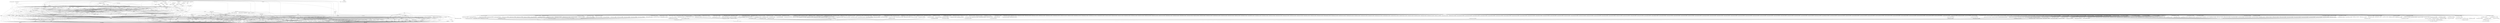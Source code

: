 digraph depends {
    node [shape=plaintext]
"alsa-utils-alsamixer" -> "libasound2"
"alsa-utils-alsamixer" -> "libc6"
"alsa-utils-alsamixer" -> "libformw5"
"alsa-utils-alsamixer" -> "libmenuw5"
"alsa-utils-alsamixer" -> "libncursesw5"
"alsa-utils-alsamixer" -> "libpanelw5"
"alsa-utils-alsamixer" -> "libtinfo5"
"angstrom-feed-configs" -> "opkg" [style=dotted]
"angstrom-packagegroup-boot" -> "angstrom-version"
"angstrom-packagegroup-boot" -> "packagegroup-boot"
"avahi-daemon" -> "base-files"
"avahi-daemon" -> "base-passwd"
"avahi-daemon" -> "libavahi-common3"
"avahi-daemon" -> "libavahi-core7"
"avahi-daemon" -> "libc6"
"avahi-daemon" -> "libcap2"
"avahi-daemon" -> "libdaemon0"
"avahi-daemon" -> "libdbus-1-3"
"avahi-daemon" -> "libexpat1"
"avahi-daemon" -> "libnss-mdns" [style=dotted]
"avahi-daemon" -> "shadow"
"avahi-utils" -> "libavahi-client3"
"avahi-utils" -> "libavahi-common3"
"avahi-utils" -> "libc6"
"bash" -> "base-files"
"bash" -> "libc6"
"bash" -> "libtinfo5"
"bash" -> "update-alternatives-opkg"
"bluez5" -> "libc6"
"bluez5" -> "libdbus-1-3"
"bluez5" -> "libglib-2.0-0"
"bluez5" -> "libreadline7"
"bluez5" -> "libudev1"
"busybox" -> "busybox-syslog" [style=dotted]
"busybox" -> "busybox-udhcpc" [style=dotted]
"busybox" -> "libc6"
"busybox" -> "update-alternatives-opkg"
"ca-certificates" -> "openssl"
"connman-angstrom-settings" -> "connman"
"connman" -> "bluez5"
"connman-client" -> "connman"
"connman-client" -> "libc6"
"connman-client" -> "libdbus-1-3"
"connman-client" -> "libglib-2.0-0"
"connman-client" -> "libreadline7"
"connman" -> "connman-conf" [style=dotted]
"connman" -> "dbus-1"
"connman" -> "iptables"
"connman" -> "libc6"
"connman" -> "libdbus-1-3"
"connman" -> "libglib-2.0-0"
"connman" -> "libgnutls30"
"connman" -> "ofono"
"connman" -> "update-alternatives-opkg"
"connman" -> "wpa-supplicant"
"cpp" -> "libc6"
"cpp" -> "libgmp10"
"cpp" -> "libmpc3"
"cpp" -> "libmpfr4"
"cpp" -> "libz1"
"cpp-symlinks" -> "cpp"
"cpufreq-tweaks" -> "cpufrequtils"
"cpufrequtils" -> "libc6"
"curl" -> "libc6"
"curl" -> "libcurl4"
"db" -> "libc6"
"dbus-1" -> "base-files"
"dbus-1" -> "base-passwd"
"dbus-1" -> "libc6"
"dbus-1" -> "libdbus-1-3"
"dbus-1" -> "libexpat1"
"dbus-1" -> "libsystemd0"
"dbus-1" -> "libx11-6"
"dbus-1" -> "shadow"
"e2fsprogs-e2fsck" -> "libblkid1"
"e2fsprogs-e2fsck" -> "libc6"
"e2fsprogs-e2fsck" -> "libcom-err2"
"e2fsprogs-e2fsck" -> "libe2p2"
"e2fsprogs-e2fsck" -> "libext2fs2"
"e2fsprogs-e2fsck" -> "libuuid1"
"e2fsprogs-resize2fs" -> "libc6"
"e2fsprogs-resize2fs" -> "libcom-err2"
"e2fsprogs-resize2fs" -> "libe2p2"
"e2fsprogs-resize2fs" -> "libext2fs2"
"ffmpeg" -> "libavcodec57"
"ffmpeg" -> "libavdevice57"
"ffmpeg" -> "libavfilter6"
"ffmpeg" -> "libavformat57"
"ffmpeg" -> "libavutil55"
"ffmpeg" -> "libc6"
"ffmpeg" -> "libpostproc54"
"ffmpeg" -> "libswresample2"
"ffmpeg" -> "libswscale4"
"fixmac" -> "ranpwd"
"fuse-utils" -> "libc6"
"gptfdisk" -> "libc6"
"gptfdisk" -> "libgcc1"
"gptfdisk" -> "libncursesw5"
"gptfdisk" -> "libpopt0"
"gptfdisk" -> "libstdc++6"
"gptfdisk" -> "libtinfo5"
"gptfdisk" -> "libuuid1"
"htop" -> "libc6"
"htop" -> "libncursesw5"
"htop" -> "libtinfo5"
"htop" -> "ncurses-terminfo"
"iproute2-tc" -> "iptables"
"iproute2-tc" -> "libc6"
"iproute2-tc" -> "libelf1"
"iptables" -> "kernel-module-iptable-filter" [style=dotted]
"iptables" -> "kernel-module-iptable-nat" [style=dotted]
"iptables" -> "kernel-module-ip-tables" [style=dotted]
"iptables" -> "kernel-module-ipt-masquerade" [style=dotted]
"iptables" -> "kernel-module-nf-conntrack-ipv4" [style=dotted]
"iptables" -> "kernel-module-nf-conntrack" [style=dotted]
"iptables" -> "kernel-module-nf-defrag-ipv4" [style=dotted]
"iptables" -> "kernel-module-nf-nat" [style=dotted]
"iptables" -> "kernel-module-x-tables" [style=dotted]
"iptables" -> "libc6"
"iw" -> "libc6"
"iw" -> "libnl-3-200"
"iw" -> "libnl-genl-3-200"
"kernel-module-ablk-helper-4.9.67-g75a7894d6f" -> "kernel-module-cryptd-4.9.67-g75a7894d6f"
"kernel-module-act-ipt-4.9.67-g75a7894d6f" -> "kernel-module-x-tables-4.9.67-g75a7894d6f"
"kernel-module-adxl34x-i2c-4.9.67-g75a7894d6f" -> "kernel-module-adxl34x-4.9.67-g75a7894d6f"
"kernel-module-adxl34x-spi-4.9.67-g75a7894d6f" -> "kernel-module-adxl34x-4.9.67-g75a7894d6f"
"kernel-module-aes-arm-bs-4.9.67-g75a7894d6f" -> "kernel-module-ablk-helper-4.9.67-g75a7894d6f"
"kernel-module-aes-arm-bs-4.9.67-g75a7894d6f" -> "kernel-module-aes-arm-4.9.67-g75a7894d6f"
"kernel-module-aes-arm-ce-4.9.67-g75a7894d6f" -> "kernel-module-ablk-helper-4.9.67-g75a7894d6f"
"kernel-module-af-key-4.9.67-g75a7894d6f" -> "kernel-module-xfrm-algo-4.9.67-g75a7894d6f"
"kernel-module-ah4-4.9.67-g75a7894d6f" -> "kernel-module-xfrm-algo-4.9.67-g75a7894d6f"
"kernel-module-ah6-4.9.67-g75a7894d6f" -> "kernel-module-xfrm-algo-4.9.67-g75a7894d6f"
"kernel-module-ahci-4.9.67-g75a7894d6f" -> "kernel-module-libahci-4.9.67-g75a7894d6f"
"kernel-module-ahci-4.9.67-g75a7894d6f" -> "kernel-module-libata-4.9.67-g75a7894d6f"
"kernel-module-ahci-platform-4.9.67-g75a7894d6f" -> "kernel-module-libahci-4.9.67-g75a7894d6f"
"kernel-module-ahci-platform-4.9.67-g75a7894d6f" -> "kernel-module-libahci-platform-4.9.67-g75a7894d6f"
"kernel-module-ahci-platform-4.9.67-g75a7894d6f" -> "kernel-module-libata-4.9.67-g75a7894d6f"
"kernel-module-algif-hash-4.9.67-g75a7894d6f" -> "kernel-module-af-alg-4.9.67-g75a7894d6f"
"kernel-module-algif-skcipher-4.9.67-g75a7894d6f" -> "kernel-module-af-alg-4.9.67-g75a7894d6f"
"kernel-module-am35x-4.9.67-g75a7894d6f" -> "kernel-module-musb-hdrc-4.9.67-g75a7894d6f"
"kernel-module-am35x-4.9.67-g75a7894d6f" -> "kernel-module-phy-generic-4.9.67-g75a7894d6f"
"kernel-module-arptable-filter-4.9.67-g75a7894d6f" -> "kernel-module-arp-tables-4.9.67-g75a7894d6f"
"kernel-module-arptable-filter-4.9.67-g75a7894d6f" -> "kernel-module-x-tables-4.9.67-g75a7894d6f"
"kernel-module-arp-tables-4.9.67-g75a7894d6f" -> "kernel-module-x-tables-4.9.67-g75a7894d6f"
"kernel-module-arpt-mangle-4.9.67-g75a7894d6f" -> "kernel-module-x-tables-4.9.67-g75a7894d6f"
"kernel-module-asix-4.9.67-g75a7894d6f" -> "kernel-module-usbcore-4.9.67-g75a7894d6f"
"kernel-module-asix-4.9.67-g75a7894d6f" -> "kernel-module-usbnet-4.9.67-g75a7894d6f"
"kernel-module-authencesn-4.9.67-g75a7894d6f" -> "kernel-module-authenc-4.9.67-g75a7894d6f"
"kernel-module-ax88179-178a-4.9.67-g75a7894d6f" -> "kernel-module-usbcore-4.9.67-g75a7894d6f"
"kernel-module-ax88179-178a-4.9.67-g75a7894d6f" -> "kernel-module-usbnet-4.9.67-g75a7894d6f"
"kernel-module-axp20x-i2c-4.9.67-g75a7894d6f" -> "kernel-module-axp20x-4.9.67-g75a7894d6f"
"kernel-module-brcmfmac-4.9.67-g75a7894d6f" -> "kernel-module-brcmutil-4.9.67-g75a7894d6f"
"kernel-module-brcmfmac-4.9.67-g75a7894d6f" -> "kernel-module-cfg80211-4.9.67-g75a7894d6f"
"kernel-module-bridge-4.9.67-g75a7894d6f" -> "kernel-module-llc-4.9.67-g75a7894d6f"
"kernel-module-bridge-4.9.67-g75a7894d6f" -> "kernel-module-stp-4.9.67-g75a7894d6f"
"kernel-module-br-netfilter-4.9.67-g75a7894d6f" -> "kernel-module-bridge-4.9.67-g75a7894d6f"
"kernel-module-btmrvl-4.9.67-g75a7894d6f" -> "kernel-module-bluetooth-4.9.67-g75a7894d6f"
"kernel-module-btmrvl-sdio-4.9.67-g75a7894d6f" -> "kernel-module-bluetooth-4.9.67-g75a7894d6f"
"kernel-module-btmrvl-sdio-4.9.67-g75a7894d6f" -> "kernel-module-btmrvl-4.9.67-g75a7894d6f"
"kernel-module-can-bcm-4.9.67-g75a7894d6f" -> "kernel-module-can-4.9.67-g75a7894d6f"
"kernel-module-can-gw-4.9.67-g75a7894d6f" -> "kernel-module-can-4.9.67-g75a7894d6f"
"kernel-module-can-raw-4.9.67-g75a7894d6f" -> "kernel-module-can-4.9.67-g75a7894d6f"
"kernel-module-c-can-4.9.67-g75a7894d6f" -> "kernel-module-can-dev-4.9.67-g75a7894d6f"
"kernel-module-c-can-platform-4.9.67-g75a7894d6f" -> "kernel-module-c-can-4.9.67-g75a7894d6f"
"kernel-module-cdc-acm-4.9.67-g75a7894d6f" -> "kernel-module-usbcore-4.9.67-g75a7894d6f"
"kernel-module-cdc-ether-4.9.67-g75a7894d6f" -> "kernel-module-usbcore-4.9.67-g75a7894d6f"
"kernel-module-cdc-ether-4.9.67-g75a7894d6f" -> "kernel-module-usbnet-4.9.67-g75a7894d6f"
"kernel-module-cdc-ncm-4.9.67-g75a7894d6f" -> "kernel-module-usbcore-4.9.67-g75a7894d6f"
"kernel-module-cdc-ncm-4.9.67-g75a7894d6f" -> "kernel-module-usbnet-4.9.67-g75a7894d6f"
"kernel-module-cdc-subset-4.9.67-g75a7894d6f" -> "kernel-module-usbcore-4.9.67-g75a7894d6f"
"kernel-module-cdc-subset-4.9.67-g75a7894d6f" -> "kernel-module-usbnet-4.9.67-g75a7894d6f"
"kernel-module-cyapatp-4.9.67-g75a7894d6f" -> "kernel-module-crc-itu-t-4.9.67-g75a7894d6f"
"kernel-module-dwc3-4.9.67-g75a7894d6f" -> "kernel-module-extcon-core-4.9.67-g75a7894d6f"
"kernel-module-dwc3-4.9.67-g75a7894d6f" -> "kernel-module-udc-core-4.9.67-g75a7894d6f"
"kernel-module-dwc3-4.9.67-g75a7894d6f" -> "kernel-module-usb-common-4.9.67-g75a7894d6f"
"kernel-module-dwc3-omap-4.9.67-g75a7894d6f" -> "kernel-module-extcon-core-4.9.67-g75a7894d6f"
"kernel-module-ebt-802-3-4.9.67-g75a7894d6f" -> "kernel-module-x-tables-4.9.67-g75a7894d6f"
"kernel-module-ebtable-broute-4.9.67-g75a7894d6f" -> "kernel-module-bridge-4.9.67-g75a7894d6f"
"kernel-module-ebtable-broute-4.9.67-g75a7894d6f" -> "kernel-module-ebtables-4.9.67-g75a7894d6f"
"kernel-module-ebtable-filter-4.9.67-g75a7894d6f" -> "kernel-module-ebtables-4.9.67-g75a7894d6f"
"kernel-module-ebtable-nat-4.9.67-g75a7894d6f" -> "kernel-module-ebtables-4.9.67-g75a7894d6f"
"kernel-module-ebtables-4.9.67-g75a7894d6f" -> "kernel-module-x-tables-4.9.67-g75a7894d6f"
"kernel-module-ebt-among-4.9.67-g75a7894d6f" -> "kernel-module-x-tables-4.9.67-g75a7894d6f"
"kernel-module-ebt-arp-4.9.67-g75a7894d6f" -> "kernel-module-x-tables-4.9.67-g75a7894d6f"
"kernel-module-ebt-arpreply-4.9.67-g75a7894d6f" -> "kernel-module-x-tables-4.9.67-g75a7894d6f"
"kernel-module-ebt-dnat-4.9.67-g75a7894d6f" -> "kernel-module-x-tables-4.9.67-g75a7894d6f"
"kernel-module-ebt-ip-4.9.67-g75a7894d6f" -> "kernel-module-x-tables-4.9.67-g75a7894d6f"
"kernel-module-ebt-ip6-4.9.67-g75a7894d6f" -> "kernel-module-x-tables-4.9.67-g75a7894d6f"
"kernel-module-ebt-limit-4.9.67-g75a7894d6f" -> "kernel-module-x-tables-4.9.67-g75a7894d6f"
"kernel-module-ebt-log-4.9.67-g75a7894d6f" -> "kernel-module-x-tables-4.9.67-g75a7894d6f"
"kernel-module-ebt-mark-4.9.67-g75a7894d6f" -> "kernel-module-x-tables-4.9.67-g75a7894d6f"
"kernel-module-ebt-mark-m-4.9.67-g75a7894d6f" -> "kernel-module-x-tables-4.9.67-g75a7894d6f"
"kernel-module-ebt-nflog-4.9.67-g75a7894d6f" -> "kernel-module-x-tables-4.9.67-g75a7894d6f"
"kernel-module-ebt-pkttype-4.9.67-g75a7894d6f" -> "kernel-module-x-tables-4.9.67-g75a7894d6f"
"kernel-module-ebt-redirect-4.9.67-g75a7894d6f" -> "kernel-module-x-tables-4.9.67-g75a7894d6f"
"kernel-module-ebt-snat-4.9.67-g75a7894d6f" -> "kernel-module-x-tables-4.9.67-g75a7894d6f"
"kernel-module-ebt-stp-4.9.67-g75a7894d6f" -> "kernel-module-x-tables-4.9.67-g75a7894d6f"
"kernel-module-ebt-vlan-4.9.67-g75a7894d6f" -> "kernel-module-x-tables-4.9.67-g75a7894d6f"
"kernel-module-ehci-hcd-4.9.67-g75a7894d6f" -> "kernel-module-usbcore-4.9.67-g75a7894d6f"
"kernel-module-ehci-omap-4.9.67-g75a7894d6f" -> "kernel-module-ehci-hcd-4.9.67-g75a7894d6f"
"kernel-module-ehci-omap-4.9.67-g75a7894d6f" -> "kernel-module-usbcore-4.9.67-g75a7894d6f"
"kernel-module-ehci-pci-4.9.67-g75a7894d6f" -> "kernel-module-ehci-hcd-4.9.67-g75a7894d6f"
"kernel-module-ehci-pci-4.9.67-g75a7894d6f" -> "kernel-module-usbcore-4.9.67-g75a7894d6f"
"kernel-module-ehci-platform-4.9.67-g75a7894d6f" -> "kernel-module-ehci-hcd-4.9.67-g75a7894d6f"
"kernel-module-ehci-platform-4.9.67-g75a7894d6f" -> "kernel-module-usbcore-4.9.67-g75a7894d6f"
"kernel-module-esp4-4.9.67-g75a7894d6f" -> "kernel-module-xfrm-algo-4.9.67-g75a7894d6f"
"kernel-module-esp6-4.9.67-g75a7894d6f" -> "kernel-module-xfrm-algo-4.9.67-g75a7894d6f"
"kernel-module-extcon-palmas-4.9.67-g75a7894d6f" -> "kernel-module-extcon-core-4.9.67-g75a7894d6f"
"kernel-module-extcon-usb-gpio-4.9.67-g75a7894d6f" -> "kernel-module-extcon-core-4.9.67-g75a7894d6f"
"kernel-module-g-acm-ms-4.9.67-g75a7894d6f" -> "kernel-module-libcomposite-4.9.67-g75a7894d6f"
"kernel-module-g-acm-ms-4.9.67-g75a7894d6f" -> "kernel-module-usb-f-mass-storage-4.9.67-g75a7894d6f"
"kernel-module-gadgetfs-4.9.67-g75a7894d6f" -> "kernel-module-udc-core-4.9.67-g75a7894d6f"
"kernel-module-g-audio-4.9.67-g75a7894d6f" -> "kernel-module-libcomposite-4.9.67-g75a7894d6f"
"kernel-module-g-cdc-4.9.67-g75a7894d6f" -> "kernel-module-libcomposite-4.9.67-g75a7894d6f"
"kernel-module-g-cdc-4.9.67-g75a7894d6f" -> "kernel-module-u-ether-4.9.67-g75a7894d6f"
"kernel-module-g-dbgp-4.9.67-g75a7894d6f" -> "kernel-module-libcomposite-4.9.67-g75a7894d6f"
"kernel-module-g-dbgp-4.9.67-g75a7894d6f" -> "kernel-module-udc-core-4.9.67-g75a7894d6f"
"kernel-module-g-dbgp-4.9.67-g75a7894d6f" -> "kernel-module-u-serial-4.9.67-g75a7894d6f"
"kernel-module-g-ether-4.9.67-g75a7894d6f" -> "kernel-module-libcomposite-4.9.67-g75a7894d6f"
"kernel-module-g-ether-4.9.67-g75a7894d6f" -> "kernel-module-u-ether-4.9.67-g75a7894d6f"
"kernel-module-g-ether-4.9.67-g75a7894d6f" -> "kernel-module-usb-f-rndis-4.9.67-g75a7894d6f"
"kernel-module-g-ffs-4.9.67-g75a7894d6f" -> "kernel-module-libcomposite-4.9.67-g75a7894d6f"
"kernel-module-g-ffs-4.9.67-g75a7894d6f" -> "kernel-module-u-ether-4.9.67-g75a7894d6f"
"kernel-module-g-ffs-4.9.67-g75a7894d6f" -> "kernel-module-usb-f-fs-4.9.67-g75a7894d6f"
"kernel-module-g-ffs-4.9.67-g75a7894d6f" -> "kernel-module-usb-f-rndis-4.9.67-g75a7894d6f"
"kernel-module-ghash-arm-ce-4.9.67-g75a7894d6f" -> "kernel-module-cryptd-4.9.67-g75a7894d6f"
"kernel-module-ghash-generic-4.9.67-g75a7894d6f" -> "kernel-module-gf128mul-4.9.67-g75a7894d6f"
"kernel-module-g-hid-4.9.67-g75a7894d6f" -> "kernel-module-libcomposite-4.9.67-g75a7894d6f"
"kernel-module-g-mass-storage-4.9.67-g75a7894d6f" -> "kernel-module-libcomposite-4.9.67-g75a7894d6f"
"kernel-module-g-mass-storage-4.9.67-g75a7894d6f" -> "kernel-module-usb-f-mass-storage-4.9.67-g75a7894d6f"
"kernel-module-g-midi-4.9.67-g75a7894d6f" -> "kernel-module-libcomposite-4.9.67-g75a7894d6f"
"kernel-module-g-multi-4.9.67-g75a7894d6f" -> "kernel-module-libcomposite-4.9.67-g75a7894d6f"
"kernel-module-g-multi-4.9.67-g75a7894d6f" -> "kernel-module-u-ether-4.9.67-g75a7894d6f"
"kernel-module-g-multi-4.9.67-g75a7894d6f" -> "kernel-module-usb-f-mass-storage-4.9.67-g75a7894d6f"
"kernel-module-g-multi-4.9.67-g75a7894d6f" -> "kernel-module-usb-f-rndis-4.9.67-g75a7894d6f"
"kernel-module-g-ncm-4.9.67-g75a7894d6f" -> "kernel-module-libcomposite-4.9.67-g75a7894d6f"
"kernel-module-g-ncm-4.9.67-g75a7894d6f" -> "kernel-module-u-ether-4.9.67-g75a7894d6f"
"kernel-module-gpio-decoder-4.9.67-g75a7894d6f" -> "kernel-module-input-polldev-4.9.67-g75a7894d6f"
"kernel-module-g-printer-4.9.67-g75a7894d6f" -> "kernel-module-libcomposite-4.9.67-g75a7894d6f"
"kernel-module-g-printer-4.9.67-g75a7894d6f" -> "kernel-module-udc-core-4.9.67-g75a7894d6f"
"kernel-module-g-serial-4.9.67-g75a7894d6f" -> "kernel-module-libcomposite-4.9.67-g75a7894d6f"
"kernel-module-gspca-main-4.9.67-g75a7894d6f" -> "kernel-module-usbcore-4.9.67-g75a7894d6f"
"kernel-module-g-webcam-4.9.67-g75a7894d6f" -> "kernel-module-libcomposite-4.9.67-g75a7894d6f"
"kernel-module-g-webcam-4.9.67-g75a7894d6f" -> "kernel-module-usb-f-uvc-4.9.67-g75a7894d6f"
"kernel-module-g-zero-4.9.67-g75a7894d6f" -> "kernel-module-libcomposite-4.9.67-g75a7894d6f"
"kernel-module-g-zero-4.9.67-g75a7894d6f" -> "kernel-module-udc-core-4.9.67-g75a7894d6f"
"kernel-module-hci-uart-4.9.67-g75a7894d6f" -> "kernel-module-bluetooth-4.9.67-g75a7894d6f"
"kernel-module-ip6-tunnel-4.9.67-g75a7894d6f" -> "kernel-module-tunnel6-4.9.67-g75a7894d6f"
"kernel-module-ipcomp-4.9.67-g75a7894d6f" -> "kernel-module-xfrm-ipcomp-4.9.67-g75a7894d6f"
"kernel-module-ipcomp6-4.9.67-g75a7894d6f" -> "kernel-module-xfrm6-tunnel-4.9.67-g75a7894d6f"
"kernel-module-ipcomp6-4.9.67-g75a7894d6f" -> "kernel-module-xfrm-ipcomp-4.9.67-g75a7894d6f"
"kernel-module-iptable-filter-4.9.67-g75a7894d6f" -> "kernel-module-ip-tables-4.9.67-g75a7894d6f"
"kernel-module-iptable-filter-4.9.67-g75a7894d6f" -> "kernel-module-x-tables-4.9.67-g75a7894d6f"
"kernel-module-iptable-nat-4.9.67-g75a7894d6f" -> "kernel-module-ip-tables-4.9.67-g75a7894d6f"
"kernel-module-iptable-nat-4.9.67-g75a7894d6f" -> "kernel-module-nf-nat-ipv4-4.9.67-g75a7894d6f"
"kernel-module-ip-tables-4.9.67-g75a7894d6f" -> "kernel-module-x-tables-4.9.67-g75a7894d6f"
"kernel-module-ipt-masquerade-4.9.67-g75a7894d6f" -> "kernel-module-nf-nat-masquerade-ipv4-4.9.67-g75a7894d6f"
"kernel-module-ipt-masquerade-4.9.67-g75a7894d6f" -> "kernel-module-x-tables-4.9.67-g75a7894d6f"
"kernel-module-isp1760-4.9.67-g75a7894d6f" -> "kernel-module-udc-core-4.9.67-g75a7894d6f"
"kernel-module-isp1760-4.9.67-g75a7894d6f" -> "kernel-module-usbcore-4.9.67-g75a7894d6f"
"kernel-module-iwldvm-4.9.67-g75a7894d6f" -> "kernel-module-cfg80211-4.9.67-g75a7894d6f"
"kernel-module-iwldvm-4.9.67-g75a7894d6f" -> "kernel-module-iwlwifi-4.9.67-g75a7894d6f"
"kernel-module-iwldvm-4.9.67-g75a7894d6f" -> "kernel-module-mac80211-4.9.67-g75a7894d6f"
"kernel-module-iwlmvm-4.9.67-g75a7894d6f" -> "kernel-module-cfg80211-4.9.67-g75a7894d6f"
"kernel-module-iwlmvm-4.9.67-g75a7894d6f" -> "kernel-module-iwlwifi-4.9.67-g75a7894d6f"
"kernel-module-iwlmvm-4.9.67-g75a7894d6f" -> "kernel-module-mac80211-4.9.67-g75a7894d6f"
"kernel-module-iwlwifi-4.9.67-g75a7894d6f" -> "kernel-module-cfg80211-4.9.67-g75a7894d6f"
"kernel-module-libahci-4.9.67-g75a7894d6f" -> "kernel-module-libata-4.9.67-g75a7894d6f"
"kernel-module-libahci-platform-4.9.67-g75a7894d6f" -> "kernel-module-libahci-4.9.67-g75a7894d6f"
"kernel-module-libahci-platform-4.9.67-g75a7894d6f" -> "kernel-module-libata-4.9.67-g75a7894d6f"
"kernel-module-libata-4.9.67-g75a7894d6f" -> "kernel-module-scsi-mod-4.9.67-g75a7894d6f"
"kernel-module-libcomposite-4.9.67-g75a7894d6f" -> "kernel-module-udc-core-4.9.67-g75a7894d6f"
"kernel-module-libcomposite-4.9.67-g75a7894d6f" -> "kernel-module-usb-common-4.9.67-g75a7894d6f"
"kernel-module-mac80211-4.9.67-g75a7894d6f" -> "kernel-module-cfg80211-4.9.67-g75a7894d6f"
"kernel-module-matrix-keypad-4.9.67-g75a7894d6f" -> "kernel-module-matrix-keymap-4.9.67-g75a7894d6f"
"kernel-module-m-can-4.9.67-g75a7894d6f" -> "kernel-module-can-dev-4.9.67-g75a7894d6f"
"kernel-module-mcp251x-4.9.67-g75a7894d6f" -> "kernel-module-can-dev-4.9.67-g75a7894d6f"
"kernel-module-musb-dsps-4.9.67-g75a7894d6f" -> "kernel-module-musb-hdrc-4.9.67-g75a7894d6f"
"kernel-module-musb-dsps-4.9.67-g75a7894d6f" -> "kernel-module-usb-common-4.9.67-g75a7894d6f"
"kernel-module-musb-hdrc-4.9.67-g75a7894d6f" -> "kernel-module-udc-core-4.9.67-g75a7894d6f"
"kernel-module-musb-hdrc-4.9.67-g75a7894d6f" -> "kernel-module-usb-common-4.9.67-g75a7894d6f"
"kernel-module-musb-hdrc-4.9.67-g75a7894d6f" -> "kernel-module-usbcore-4.9.67-g75a7894d6f"
"kernel-module-mwifiex-4.9.67-g75a7894d6f" -> "kernel-module-cfg80211-4.9.67-g75a7894d6f"
"kernel-module-mwifiex-sdio-4.9.67-g75a7894d6f" -> "kernel-module-mwifiex-4.9.67-g75a7894d6f"
"kernel-module-net1080-4.9.67-g75a7894d6f" -> "kernel-module-usbcore-4.9.67-g75a7894d6f"
"kernel-module-net1080-4.9.67-g75a7894d6f" -> "kernel-module-usbnet-4.9.67-g75a7894d6f"
"kernel-module-nf-conntrack-ipv4-4.9.67-g75a7894d6f" -> "kernel-module-nf-conntrack-4.9.67-g75a7894d6f"
"kernel-module-nf-conntrack-ipv4-4.9.67-g75a7894d6f" -> "kernel-module-nf-defrag-ipv4-4.9.67-g75a7894d6f"
"kernel-module-nf-conntrack-proto-sctp-4.9.67-g75a7894d6f" -> "kernel-module-nf-conntrack-4.9.67-g75a7894d6f"
"kernel-module-nf-nat-4.9.67-g75a7894d6f" -> "kernel-module-nf-conntrack-4.9.67-g75a7894d6f"
"kernel-module-nf-nat-ipv4-4.9.67-g75a7894d6f" -> "kernel-module-nf-conntrack-4.9.67-g75a7894d6f"
"kernel-module-nf-nat-ipv4-4.9.67-g75a7894d6f" -> "kernel-module-nf-nat-4.9.67-g75a7894d6f"
"kernel-module-nf-nat-masquerade-ipv4-4.9.67-g75a7894d6f" -> "kernel-module-nf-conntrack-4.9.67-g75a7894d6f"
"kernel-module-nf-nat-masquerade-ipv4-4.9.67-g75a7894d6f" -> "kernel-module-nf-nat-4.9.67-g75a7894d6f"
"kernel-module-nf-nat-proto-sctp-4.9.67-g75a7894d6f" -> "kernel-module-libcrc32c-4.9.67-g75a7894d6f"
"kernel-module-nf-nat-proto-sctp-4.9.67-g75a7894d6f" -> "kernel-module-nf-nat-4.9.67-g75a7894d6f"
"kernel-module-ohci-hcd-4.9.67-g75a7894d6f" -> "kernel-module-usbcore-4.9.67-g75a7894d6f"
"kernel-module-ohci-pci-4.9.67-g75a7894d6f" -> "kernel-module-ohci-hcd-4.9.67-g75a7894d6f"
"kernel-module-ohci-pci-4.9.67-g75a7894d6f" -> "kernel-module-usbcore-4.9.67-g75a7894d6f"
"kernel-module-ohci-platform-4.9.67-g75a7894d6f" -> "kernel-module-ohci-hcd-4.9.67-g75a7894d6f"
"kernel-module-ohci-platform-4.9.67-g75a7894d6f" -> "kernel-module-usbcore-4.9.67-g75a7894d6f"
"kernel-module-omap2430-4.9.67-g75a7894d6f" -> "kernel-module-musb-hdrc-4.9.67-g75a7894d6f"
"kernel-module-omap-aes-driver-4.9.67-g75a7894d6f" -> "kernel-module-crypto-engine-4.9.67-g75a7894d6f"
"kernel-module-omap-des-4.9.67-g75a7894d6f" -> "kernel-module-crypto-engine-4.9.67-g75a7894d6f"
"kernel-module-omap-des-4.9.67-g75a7894d6f" -> "kernel-module-des-generic-4.9.67-g75a7894d6f"
"kernel-module-omap-hdq-4.9.67-g75a7894d6f" -> "kernel-module-wire-4.9.67-g75a7894d6f"
"kernel-module-p8022-4.9.67-g75a7894d6f" -> "kernel-module-llc-4.9.67-g75a7894d6f"
"kernel-module-pegasus-4.9.67-g75a7894d6f" -> "kernel-module-usbcore-4.9.67-g75a7894d6f"
"kernel-module-phy-am335x-4.9.67-g75a7894d6f" -> "kernel-module-phy-am335x-control-4.9.67-g75a7894d6f"
"kernel-module-phy-am335x-4.9.67-g75a7894d6f" -> "kernel-module-phy-generic-4.9.67-g75a7894d6f"
"kernel-module-phy-am335x-4.9.67-g75a7894d6f" -> "kernel-module-usb-common-4.9.67-g75a7894d6f"
"kernel-module-phy-gpio-vbus-usb-4.9.67-g75a7894d6f" -> "kernel-module-udc-core-4.9.67-g75a7894d6f"
"kernel-module-pm33xx-4.9.67-g75a7894d6f" -> "kernel-module-ti-emif-sram-4.9.67-g75a7894d6f"
"kernel-module-pm33xx-4.9.67-g75a7894d6f" -> "kernel-module-wkup-m3-ipc-4.9.67-g75a7894d6f"
"kernel-module-prueth-4.9.67-g75a7894d6f" -> "kernel-module-pru-rproc-4.9.67-g75a7894d6f"
"kernel-module-prueth-4.9.67-g75a7894d6f" -> "kernel-module-pruss-4.9.67-g75a7894d6f"
"kernel-module-prueth-4.9.67-g75a7894d6f" -> "kernel-module-remoteproc-4.9.67-g75a7894d6f"
"kernel-module-pru-rproc-4.9.67-g75a7894d6f" -> "kernel-module-pruss-4.9.67-g75a7894d6f"
"kernel-module-pru-rproc-4.9.67-g75a7894d6f" -> "kernel-module-pruss-intc-4.9.67-g75a7894d6f"
"kernel-module-pru-rproc-4.9.67-g75a7894d6f" -> "kernel-module-remoteproc-4.9.67-g75a7894d6f"
"kernel-module-psnap-4.9.67-g75a7894d6f" -> "kernel-module-llc-4.9.67-g75a7894d6f"
"kernel-module-r8152-4.9.67-g75a7894d6f" -> "kernel-module-usbcore-4.9.67-g75a7894d6f"
"kernel-module-r8a66597-hcd-4.9.67-g75a7894d6f" -> "kernel-module-usbcore-4.9.67-g75a7894d6f"
"kernel-module-rcar-can-4.9.67-g75a7894d6f" -> "kernel-module-can-dev-4.9.67-g75a7894d6f"
"kernel-module-rfcomm-4.9.67-g75a7894d6f" -> "kernel-module-bluetooth-4.9.67-g75a7894d6f"
"kernel-module-rpmsg-proto-4.9.67-g75a7894d6f" -> "kernel-module-remoteproc-4.9.67-g75a7894d6f"
"kernel-module-rpmsg-proto-4.9.67-g75a7894d6f" -> "kernel-module-rpmsg-core-4.9.67-g75a7894d6f"
"kernel-module-rpmsg-proto-4.9.67-g75a7894d6f" -> "kernel-module-virtio-rpmsg-bus-4.9.67-g75a7894d6f"
"kernel-module-rpmsg-pru-4.9.67-g75a7894d6f" -> "kernel-module-rpmsg-core-4.9.67-g75a7894d6f"
"kernel-module-rt2800lib-4.9.67-g75a7894d6f" -> "kernel-module-crc-ccitt-4.9.67-g75a7894d6f"
"kernel-module-rt2800lib-4.9.67-g75a7894d6f" -> "kernel-module-mac80211-4.9.67-g75a7894d6f"
"kernel-module-rt2800lib-4.9.67-g75a7894d6f" -> "kernel-module-rt2x00lib-4.9.67-g75a7894d6f"
"kernel-module-rt2800usb-4.9.67-g75a7894d6f" -> "kernel-module-rt2800lib-4.9.67-g75a7894d6f"
"kernel-module-rt2800usb-4.9.67-g75a7894d6f" -> "kernel-module-rt2x00lib-4.9.67-g75a7894d6f"
"kernel-module-rt2800usb-4.9.67-g75a7894d6f" -> "kernel-module-rt2x00usb-4.9.67-g75a7894d6f"
"kernel-module-rt2800usb-4.9.67-g75a7894d6f" -> "kernel-module-usbcore-4.9.67-g75a7894d6f"
"kernel-module-rt2x00lib-4.9.67-g75a7894d6f" -> "kernel-module-cfg80211-4.9.67-g75a7894d6f"
"kernel-module-rt2x00lib-4.9.67-g75a7894d6f" -> "kernel-module-mac80211-4.9.67-g75a7894d6f"
"kernel-module-rt2x00usb-4.9.67-g75a7894d6f" -> "kernel-module-mac80211-4.9.67-g75a7894d6f"
"kernel-module-rt2x00usb-4.9.67-g75a7894d6f" -> "kernel-module-rt2x00lib-4.9.67-g75a7894d6f"
"kernel-module-rt2x00usb-4.9.67-g75a7894d6f" -> "kernel-module-usbcore-4.9.67-g75a7894d6f"
"kernel-module-samsung-keypad-4.9.67-g75a7894d6f" -> "kernel-module-matrix-keymap-4.9.67-g75a7894d6f"
"kernel-module-sata-mv-4.9.67-g75a7894d6f" -> "kernel-module-libata-4.9.67-g75a7894d6f"
"kernel-module-sch-cake-4.9.67-g75a7894d6f" -> "kernel-module-nf-conntrack-4.9.67-g75a7894d6f"
"kernel-module-sctp-4.9.67-g75a7894d6f" -> "kernel-module-libcrc32c-4.9.67-g75a7894d6f"
"kernel-module-sctp-diag-4.9.67-g75a7894d6f" -> "kernel-module-sctp-4.9.67-g75a7894d6f"
"kernel-module-sd-mod-4.9.67-g75a7894d6f" -> "kernel-module-scsi-mod-4.9.67-g75a7894d6f"
"kernel-module-sha1-arm-ce-4.9.67-g75a7894d6f" -> "kernel-module-sha1-arm-4.9.67-g75a7894d6f"
"kernel-module-sha1-arm-neon-4.9.67-g75a7894d6f" -> "kernel-module-sha1-arm-4.9.67-g75a7894d6f"
"kernel-module-sha2-arm-ce-4.9.67-g75a7894d6f" -> "kernel-module-sha256-arm-4.9.67-g75a7894d6f"
"kernel-modules" -> "kernel-module-8021q-4.9.67-g75a7894d6f"
"kernel-modules" -> "kernel-module-ablk-helper-4.9.67-g75a7894d6f"
"kernel-modules" -> "kernel-module-act-csum-4.9.67-g75a7894d6f"
"kernel-modules" -> "kernel-module-act-gact-4.9.67-g75a7894d6f"
"kernel-modules" -> "kernel-module-act-ipt-4.9.67-g75a7894d6f"
"kernel-modules" -> "kernel-module-act-mirred-4.9.67-g75a7894d6f"
"kernel-modules" -> "kernel-module-act-nat-4.9.67-g75a7894d6f"
"kernel-modules" -> "kernel-module-act-pedit-4.9.67-g75a7894d6f"
"kernel-modules" -> "kernel-module-act-police-4.9.67-g75a7894d6f"
"kernel-modules" -> "kernel-module-act-simple-4.9.67-g75a7894d6f"
"kernel-modules" -> "kernel-module-act-skbedit-4.9.67-g75a7894d6f"
"kernel-modules" -> "kernel-module-adv7180-4.9.67-g75a7894d6f"
"kernel-modules" -> "kernel-module-adxl34x-4.9.67-g75a7894d6f"
"kernel-modules" -> "kernel-module-adxl34x-i2c-4.9.67-g75a7894d6f"
"kernel-modules" -> "kernel-module-adxl34x-spi-4.9.67-g75a7894d6f"
"kernel-modules" -> "kernel-module-aes-arm-4.9.67-g75a7894d6f"
"kernel-modules" -> "kernel-module-aes-arm-bs-4.9.67-g75a7894d6f"
"kernel-modules" -> "kernel-module-aes-arm-ce-4.9.67-g75a7894d6f"
"kernel-modules" -> "kernel-module-af-alg-4.9.67-g75a7894d6f"
"kernel-modules" -> "kernel-module-af-key-4.9.67-g75a7894d6f"
"kernel-modules" -> "kernel-module-ah4-4.9.67-g75a7894d6f"
"kernel-modules" -> "kernel-module-ah6-4.9.67-g75a7894d6f"
"kernel-modules" -> "kernel-module-ahci-4.9.67-g75a7894d6f"
"kernel-modules" -> "kernel-module-ahci-platform-4.9.67-g75a7894d6f"
"kernel-modules" -> "kernel-module-algif-hash-4.9.67-g75a7894d6f"
"kernel-modules" -> "kernel-module-algif-skcipher-4.9.67-g75a7894d6f"
"kernel-modules" -> "kernel-module-am35x-4.9.67-g75a7894d6f"
"kernel-modules" -> "kernel-module-arc4-4.9.67-g75a7894d6f"
"kernel-modules" -> "kernel-module-arptable-filter-4.9.67-g75a7894d6f"
"kernel-modules" -> "kernel-module-arp-tables-4.9.67-g75a7894d6f"
"kernel-modules" -> "kernel-module-arpt-mangle-4.9.67-g75a7894d6f"
"kernel-modules" -> "kernel-module-asix-4.9.67-g75a7894d6f"
"kernel-modules" -> "kernel-module-atmel-mxt-ts-4.9.67-g75a7894d6f"
"kernel-modules" -> "kernel-module-authenc-4.9.67-g75a7894d6f"
"kernel-modules" -> "kernel-module-authencesn-4.9.67-g75a7894d6f"
"kernel-modules" -> "kernel-module-ax88179-178a-4.9.67-g75a7894d6f"
"kernel-modules" -> "kernel-module-axp20x-4.9.67-g75a7894d6f"
"kernel-modules" -> "kernel-module-axp20x-i2c-4.9.67-g75a7894d6f"
"kernel-modules" -> "kernel-module-axp20x-pek-4.9.67-g75a7894d6f"
"kernel-modules" -> "kernel-module-axp20x-usb-power-4.9.67-g75a7894d6f"
"kernel-modules" -> "kernel-module-bluetooth-4.9.67-g75a7894d6f"
"kernel-modules" -> "kernel-module-brcmfmac-4.9.67-g75a7894d6f"
"kernel-modules" -> "kernel-module-brcmutil-4.9.67-g75a7894d6f"
"kernel-modules" -> "kernel-module-bridge-4.9.67-g75a7894d6f"
"kernel-modules" -> "kernel-module-br-netfilter-4.9.67-g75a7894d6f"
"kernel-modules" -> "kernel-module-btmrvl-4.9.67-g75a7894d6f"
"kernel-modules" -> "kernel-module-btmrvl-sdio-4.9.67-g75a7894d6f"
"kernel-modules" -> "kernel-module-can-4.9.67-g75a7894d6f"
"kernel-modules" -> "kernel-module-can-bcm-4.9.67-g75a7894d6f"
"kernel-modules" -> "kernel-module-can-dev-4.9.67-g75a7894d6f"
"kernel-modules" -> "kernel-module-can-gw-4.9.67-g75a7894d6f"
"kernel-modules" -> "kernel-module-can-raw-4.9.67-g75a7894d6f"
"kernel-modules" -> "kernel-module-capsule-loader-4.9.67-g75a7894d6f"
"kernel-modules" -> "kernel-module-cbc-4.9.67-g75a7894d6f"
"kernel-modules" -> "kernel-module-c-can-4.9.67-g75a7894d6f"
"kernel-modules" -> "kernel-module-c-can-platform-4.9.67-g75a7894d6f"
"kernel-modules" -> "kernel-module-ccm-4.9.67-g75a7894d6f"
"kernel-modules" -> "kernel-module-cdc-acm-4.9.67-g75a7894d6f"
"kernel-modules" -> "kernel-module-cdc-ether-4.9.67-g75a7894d6f"
"kernel-modules" -> "kernel-module-cdc-ncm-4.9.67-g75a7894d6f"
"kernel-modules" -> "kernel-module-cdc-subset-4.9.67-g75a7894d6f"
"kernel-modules" -> "kernel-module-cdrom-4.9.67-g75a7894d6f"
"kernel-modules" -> "kernel-module-cfg80211-4.9.67-g75a7894d6f"
"kernel-modules" -> "kernel-module-cifs-4.9.67-g75a7894d6f"
"kernel-modules" -> "kernel-module-cls-basic-4.9.67-g75a7894d6f"
"kernel-modules" -> "kernel-module-cls-flow-4.9.67-g75a7894d6f"
"kernel-modules" -> "kernel-module-cls-fw-4.9.67-g75a7894d6f"
"kernel-modules" -> "kernel-module-cls-route-4.9.67-g75a7894d6f"
"kernel-modules" -> "kernel-module-cls-rsvp-4.9.67-g75a7894d6f"
"kernel-modules" -> "kernel-module-cls-rsvp6-4.9.67-g75a7894d6f"
"kernel-modules" -> "kernel-module-cls-tcindex-4.9.67-g75a7894d6f"
"kernel-modules" -> "kernel-module-cls-u32-4.9.67-g75a7894d6f"
"kernel-modules" -> "kernel-module-cm36651-4.9.67-g75a7894d6f"
"kernel-modules" -> "kernel-module-cmac-4.9.67-g75a7894d6f"
"kernel-modules" -> "kernel-module-crc7-4.9.67-g75a7894d6f"
"kernel-modules" -> "kernel-module-crc-ccitt-4.9.67-g75a7894d6f"
"kernel-modules" -> "kernel-module-crc-itu-t-4.9.67-g75a7894d6f"
"kernel-modules" -> "kernel-module-cryptd-4.9.67-g75a7894d6f"
"kernel-modules" -> "kernel-module-crypto-engine-4.9.67-g75a7894d6f"
"kernel-modules" -> "kernel-module-ctr-4.9.67-g75a7894d6f"
"kernel-modules" -> "kernel-module-cyapatp-4.9.67-g75a7894d6f"
"kernel-modules" -> "kernel-module-des-generic-4.9.67-g75a7894d6f"
"kernel-modules" -> "kernel-module-drbg-4.9.67-g75a7894d6f"
"kernel-modules" -> "kernel-module-dsa-core-4.9.67-g75a7894d6f"
"kernel-modules" -> "kernel-module-dwc3-4.9.67-g75a7894d6f"
"kernel-modules" -> "kernel-module-dwc3-of-simple-4.9.67-g75a7894d6f"
"kernel-modules" -> "kernel-module-dwc3-omap-4.9.67-g75a7894d6f"
"kernel-modules" -> "kernel-module-e1000-4.9.67-g75a7894d6f"
"kernel-modules" -> "kernel-module-e1000e-4.9.67-g75a7894d6f"
"kernel-modules" -> "kernel-module-ebt-802-3-4.9.67-g75a7894d6f"
"kernel-modules" -> "kernel-module-ebtable-broute-4.9.67-g75a7894d6f"
"kernel-modules" -> "kernel-module-ebtable-filter-4.9.67-g75a7894d6f"
"kernel-modules" -> "kernel-module-ebtable-nat-4.9.67-g75a7894d6f"
"kernel-modules" -> "kernel-module-ebtables-4.9.67-g75a7894d6f"
"kernel-modules" -> "kernel-module-ebt-among-4.9.67-g75a7894d6f"
"kernel-modules" -> "kernel-module-ebt-arp-4.9.67-g75a7894d6f"
"kernel-modules" -> "kernel-module-ebt-arpreply-4.9.67-g75a7894d6f"
"kernel-modules" -> "kernel-module-ebt-dnat-4.9.67-g75a7894d6f"
"kernel-modules" -> "kernel-module-ebt-ip-4.9.67-g75a7894d6f"
"kernel-modules" -> "kernel-module-ebt-ip6-4.9.67-g75a7894d6f"
"kernel-modules" -> "kernel-module-ebt-limit-4.9.67-g75a7894d6f"
"kernel-modules" -> "kernel-module-ebt-log-4.9.67-g75a7894d6f"
"kernel-modules" -> "kernel-module-ebt-mark-4.9.67-g75a7894d6f"
"kernel-modules" -> "kernel-module-ebt-mark-m-4.9.67-g75a7894d6f"
"kernel-modules" -> "kernel-module-ebt-nflog-4.9.67-g75a7894d6f"
"kernel-modules" -> "kernel-module-ebt-pkttype-4.9.67-g75a7894d6f"
"kernel-modules" -> "kernel-module-ebt-redirect-4.9.67-g75a7894d6f"
"kernel-modules" -> "kernel-module-ebt-snat-4.9.67-g75a7894d6f"
"kernel-modules" -> "kernel-module-ebt-stp-4.9.67-g75a7894d6f"
"kernel-modules" -> "kernel-module-ebt-vlan-4.9.67-g75a7894d6f"
"kernel-modules" -> "kernel-module-ecb-4.9.67-g75a7894d6f"
"kernel-modules" -> "kernel-module-echainiv-4.9.67-g75a7894d6f"
"kernel-modules" -> "kernel-module-edt-ft5x06-4.9.67-g75a7894d6f"
"kernel-modules" -> "kernel-module-efivarfs-4.9.67-g75a7894d6f"
"kernel-modules" -> "kernel-module-efivars-4.9.67-g75a7894d6f"
"kernel-modules" -> "kernel-module-ehci-hcd-4.9.67-g75a7894d6f"
"kernel-modules" -> "kernel-module-ehci-omap-4.9.67-g75a7894d6f"
"kernel-modules" -> "kernel-module-ehci-pci-4.9.67-g75a7894d6f"
"kernel-modules" -> "kernel-module-ehci-platform-4.9.67-g75a7894d6f"
"kernel-modules" -> "kernel-module-em-cmp-4.9.67-g75a7894d6f"
"kernel-modules" -> "kernel-module-em-meta-4.9.67-g75a7894d6f"
"kernel-modules" -> "kernel-module-em-nbyte-4.9.67-g75a7894d6f"
"kernel-modules" -> "kernel-module-em-text-4.9.67-g75a7894d6f"
"kernel-modules" -> "kernel-module-em-u32-4.9.67-g75a7894d6f"
"kernel-modules" -> "kernel-module-esp4-4.9.67-g75a7894d6f"
"kernel-modules" -> "kernel-module-esp6-4.9.67-g75a7894d6f"
"kernel-modules" -> "kernel-module-extcon-core-4.9.67-g75a7894d6f"
"kernel-modules" -> "kernel-module-extcon-palmas-4.9.67-g75a7894d6f"
"kernel-modules" -> "kernel-module-extcon-usb-gpio-4.9.67-g75a7894d6f"
"kernel-modules" -> "kernel-module-fscache-4.9.67-g75a7894d6f"
"kernel-modules" -> "kernel-module-g-acm-ms-4.9.67-g75a7894d6f"
"kernel-modules" -> "kernel-module-gadgetfs-4.9.67-g75a7894d6f"
"kernel-modules" -> "kernel-module-g-audio-4.9.67-g75a7894d6f"
"kernel-modules" -> "kernel-module-g-cdc-4.9.67-g75a7894d6f"
"kernel-modules" -> "kernel-module-gcm-4.9.67-g75a7894d6f"
"kernel-modules" -> "kernel-module-g-dbgp-4.9.67-g75a7894d6f"
"kernel-modules" -> "kernel-module-g-ether-4.9.67-g75a7894d6f"
"kernel-modules" -> "kernel-module-gf128mul-4.9.67-g75a7894d6f"
"kernel-modules" -> "kernel-module-g-ffs-4.9.67-g75a7894d6f"
"kernel-modules" -> "kernel-module-ghash-arm-ce-4.9.67-g75a7894d6f"
"kernel-modules" -> "kernel-module-ghash-generic-4.9.67-g75a7894d6f"
"kernel-modules" -> "kernel-module-g-hid-4.9.67-g75a7894d6f"
"kernel-modules" -> "kernel-module-g-mass-storage-4.9.67-g75a7894d6f"
"kernel-modules" -> "kernel-module-g-midi-4.9.67-g75a7894d6f"
"kernel-modules" -> "kernel-module-g-multi-4.9.67-g75a7894d6f"
"kernel-modules" -> "kernel-module-g-ncm-4.9.67-g75a7894d6f"
"kernel-modules" -> "kernel-module-goodix-4.9.67-g75a7894d6f"
"kernel-modules" -> "kernel-module-gpio-decoder-4.9.67-g75a7894d6f"
"kernel-modules" -> "kernel-module-gpio-pca953x-4.9.67-g75a7894d6f"
"kernel-modules" -> "kernel-module-gpio-pisosr-4.9.67-g75a7894d6f"
"kernel-modules" -> "kernel-module-gpio-tpic2810-4.9.67-g75a7894d6f"
"kernel-modules" -> "kernel-module-g-printer-4.9.67-g75a7894d6f"
"kernel-modules" -> "kernel-module-g-serial-4.9.67-g75a7894d6f"
"kernel-modules" -> "kernel-module-gspca-main-4.9.67-g75a7894d6f"
"kernel-modules" -> "kernel-module-g-webcam-4.9.67-g75a7894d6f"
"kernel-modules" -> "kernel-module-g-zero-4.9.67-g75a7894d6f"
"kernel-modules" -> "kernel-module-hci-uart-4.9.67-g75a7894d6f"
"kernel-modules" -> "kernel-module-hid-multitouch-4.9.67-g75a7894d6f"
"kernel-modules" -> "kernel-module-hmac-4.9.67-g75a7894d6f"
"kernel-modules" -> "kernel-module-i2c-emev2-4.9.67-g75a7894d6f"
"kernel-modules" -> "kernel-module-ina2xx-4.9.67-g75a7894d6f"
"kernel-modules" -> "kernel-module-input-polldev-4.9.67-g75a7894d6f"
"kernel-modules" -> "kernel-module-ip6-tunnel-4.9.67-g75a7894d6f"
"kernel-modules" -> "kernel-module-ipcomp-4.9.67-g75a7894d6f"
"kernel-modules" -> "kernel-module-ipcomp6-4.9.67-g75a7894d6f"
"kernel-modules" -> "kernel-module-iptable-filter-4.9.67-g75a7894d6f"
"kernel-modules" -> "kernel-module-iptable-nat-4.9.67-g75a7894d6f"
"kernel-modules" -> "kernel-module-ip-tables-4.9.67-g75a7894d6f"
"kernel-modules" -> "kernel-module-ipt-masquerade-4.9.67-g75a7894d6f"
"kernel-modules" -> "kernel-module-isp1760-4.9.67-g75a7894d6f"
"kernel-modules" -> "kernel-module-iwldvm-4.9.67-g75a7894d6f"
"kernel-modules" -> "kernel-module-iwlmvm-4.9.67-g75a7894d6f"
"kernel-modules" -> "kernel-module-iwlwifi-4.9.67-g75a7894d6f"
"kernel-modules" -> "kernel-module-jitterentropy-rng-4.9.67-g75a7894d6f"
"kernel-modules" -> "kernel-module-led-class-flash-4.9.67-g75a7894d6f"
"kernel-modules" -> "kernel-module-libahci-4.9.67-g75a7894d6f"
"kernel-modules" -> "kernel-module-libahci-platform-4.9.67-g75a7894d6f"
"kernel-modules" -> "kernel-module-libata-4.9.67-g75a7894d6f"
"kernel-modules" -> "kernel-module-libcomposite-4.9.67-g75a7894d6f"
"kernel-modules" -> "kernel-module-libcrc32c-4.9.67-g75a7894d6f"
"kernel-modules" -> "kernel-module-llc-4.9.67-g75a7894d6f"
"kernel-modules" -> "kernel-module-mac80211-4.9.67-g75a7894d6f"
"kernel-modules" -> "kernel-module-matrix-keymap-4.9.67-g75a7894d6f"
"kernel-modules" -> "kernel-module-matrix-keypad-4.9.67-g75a7894d6f"
"kernel-modules" -> "kernel-module-max17040-battery-4.9.67-g75a7894d6f"
"kernel-modules" -> "kernel-module-max17042-battery-4.9.67-g75a7894d6f"
"kernel-modules" -> "kernel-module-m-can-4.9.67-g75a7894d6f"
"kernel-modules" -> "kernel-module-mcp251x-4.9.67-g75a7894d6f"
"kernel-modules" -> "kernel-module-md4-4.9.67-g75a7894d6f"
"kernel-modules" -> "kernel-module-md5-4.9.67-g75a7894d6f"
"kernel-modules" -> "kernel-module-mip6-4.9.67-g75a7894d6f"
"kernel-modules" -> "kernel-module-ml86v7667-4.9.67-g75a7894d6f"
"kernel-modules" -> "kernel-module-mms114-4.9.67-g75a7894d6f"
"kernel-modules" -> "kernel-module-mt9t11x-4.9.67-g75a7894d6f"
"kernel-modules" -> "kernel-module-mtd-nandbiterrs-4.9.67-g75a7894d6f"
"kernel-modules" -> "kernel-module-mtd-nandecctest-4.9.67-g75a7894d6f"
"kernel-modules" -> "kernel-module-mtd-oobtest-4.9.67-g75a7894d6f"
"kernel-modules" -> "kernel-module-mtd-pagetest-4.9.67-g75a7894d6f"
"kernel-modules" -> "kernel-module-mtd-readtest-4.9.67-g75a7894d6f"
"kernel-modules" -> "kernel-module-mtd-speedtest-4.9.67-g75a7894d6f"
"kernel-modules" -> "kernel-module-mtd-stresstest-4.9.67-g75a7894d6f"
"kernel-modules" -> "kernel-module-mtd-subpagetest-4.9.67-g75a7894d6f"
"kernel-modules" -> "kernel-module-mtd-torturetest-4.9.67-g75a7894d6f"
"kernel-modules" -> "kernel-module-musb-am335x-4.9.67-g75a7894d6f"
"kernel-modules" -> "kernel-module-musb-dsps-4.9.67-g75a7894d6f"
"kernel-modules" -> "kernel-module-musb-hdrc-4.9.67-g75a7894d6f"
"kernel-modules" -> "kernel-module-mwifiex-4.9.67-g75a7894d6f"
"kernel-modules" -> "kernel-module-mwifiex-sdio-4.9.67-g75a7894d6f"
"kernel-modules" -> "kernel-module-net1080-4.9.67-g75a7894d6f"
"kernel-modules" -> "kernel-module-nf-conntrack-4.9.67-g75a7894d6f"
"kernel-modules" -> "kernel-module-nf-conntrack-ipv4-4.9.67-g75a7894d6f"
"kernel-modules" -> "kernel-module-nf-conntrack-proto-sctp-4.9.67-g75a7894d6f"
"kernel-modules" -> "kernel-module-nf-defrag-ipv4-4.9.67-g75a7894d6f"
"kernel-modules" -> "kernel-module-nf-nat-4.9.67-g75a7894d6f"
"kernel-modules" -> "kernel-module-nf-nat-ipv4-4.9.67-g75a7894d6f"
"kernel-modules" -> "kernel-module-nf-nat-masquerade-ipv4-4.9.67-g75a7894d6f"
"kernel-modules" -> "kernel-module-nf-nat-proto-sctp-4.9.67-g75a7894d6f"
"kernel-modules" -> "kernel-module-ntc-thermistor-4.9.67-g75a7894d6f"
"kernel-modules" -> "kernel-module-ohci-hcd-4.9.67-g75a7894d6f"
"kernel-modules" -> "kernel-module-ohci-pci-4.9.67-g75a7894d6f"
"kernel-modules" -> "kernel-module-ohci-platform-4.9.67-g75a7894d6f"
"kernel-modules" -> "kernel-module-omap2430-4.9.67-g75a7894d6f"
"kernel-modules" -> "kernel-module-omap-aes-driver-4.9.67-g75a7894d6f"
"kernel-modules" -> "kernel-module-omap-des-4.9.67-g75a7894d6f"
"kernel-modules" -> "kernel-module-omap-hdq-4.9.67-g75a7894d6f"
"kernel-modules" -> "kernel-module-omap-sham-4.9.67-g75a7894d6f"
"kernel-modules" -> "kernel-module-omap-wdt-4.9.67-g75a7894d6f"
"kernel-modules" -> "kernel-module-ov1063x-4.9.67-g75a7894d6f"
"kernel-modules" -> "kernel-module-ov2659-4.9.67-g75a7894d6f"
"kernel-modules" -> "kernel-module-ov490-4.9.67-g75a7894d6f"
"kernel-modules" -> "kernel-module-p8022-4.9.67-g75a7894d6f"
"kernel-modules" -> "kernel-module-pci-endpoint-test-4.9.67-g75a7894d6f"
"kernel-modules" -> "kernel-module-pegasus-4.9.67-g75a7894d6f"
"kernel-modules" -> "kernel-module-phy-am335x-4.9.67-g75a7894d6f"
"kernel-modules" -> "kernel-module-phy-am335x-control-4.9.67-g75a7894d6f"
"kernel-modules" -> "kernel-module-phy-generic-4.9.67-g75a7894d6f"
"kernel-modules" -> "kernel-module-phy-gpio-vbus-usb-4.9.67-g75a7894d6f"
"kernel-modules" -> "kernel-module-phy-isp1301-4.9.67-g75a7894d6f"
"kernel-modules" -> "kernel-module-pixcir-i2c-ts-4.9.67-g75a7894d6f"
"kernel-modules" -> "kernel-module-pm33xx-4.9.67-g75a7894d6f"
"kernel-modules" -> "kernel-module-prueth-4.9.67-g75a7894d6f"
"kernel-modules" -> "kernel-module-pru-rproc-4.9.67-g75a7894d6f"
"kernel-modules" -> "kernel-module-pruss-4.9.67-g75a7894d6f"
"kernel-modules" -> "kernel-module-pruss-intc-4.9.67-g75a7894d6f"
"kernel-modules" -> "kernel-module-pruss-soc-bus-4.9.67-g75a7894d6f"
"kernel-modules" -> "kernel-module-psnap-4.9.67-g75a7894d6f"
"kernel-modules" -> "kernel-module-pwm-fan-4.9.67-g75a7894d6f"
"kernel-modules" -> "kernel-module-pwm-fsl-ftm-4.9.67-g75a7894d6f"
"kernel-modules" -> "kernel-module-qt1070-4.9.67-g75a7894d6f"
"kernel-modules" -> "kernel-module-r8152-4.9.67-g75a7894d6f"
"kernel-modules" -> "kernel-module-r8a66597-hcd-4.9.67-g75a7894d6f"
"kernel-modules" -> "kernel-module-rcar-can-4.9.67-g75a7894d6f"
"kernel-modules" -> "kernel-module-remoteproc-4.9.67-g75a7894d6f"
"kernel-modules" -> "kernel-module-rfcomm-4.9.67-g75a7894d6f"
"kernel-modules" -> "kernel-module-rpmsg-core-4.9.67-g75a7894d6f"
"kernel-modules" -> "kernel-module-rpmsg-proto-4.9.67-g75a7894d6f"
"kernel-modules" -> "kernel-module-rpmsg-pru-4.9.67-g75a7894d6f"
"kernel-modules" -> "kernel-module-rt2800lib-4.9.67-g75a7894d6f"
"kernel-modules" -> "kernel-module-rt2800usb-4.9.67-g75a7894d6f"
"kernel-modules" -> "kernel-module-rt2x00lib-4.9.67-g75a7894d6f"
"kernel-modules" -> "kernel-module-rt2x00usb-4.9.67-g75a7894d6f"
"kernel-modules" -> "kernel-module-rtc-ds1307-4.9.67-g75a7894d6f"
"kernel-modules" -> "kernel-module-rtc-efi-4.9.67-g75a7894d6f"
"kernel-modules" -> "kernel-module-rtc-omap-4.9.67-g75a7894d6f"
"kernel-modules" -> "kernel-module-rtc-palmas-4.9.67-g75a7894d6f"
"kernel-modules" -> "kernel-module-rtc-tps6586x-4.9.67-g75a7894d6f"
"kernel-modules" -> "kernel-module-rtc-tps65910-4.9.67-g75a7894d6f"
"kernel-modules" -> "kernel-module-samsung-keypad-4.9.67-g75a7894d6f"
"kernel-modules" -> "kernel-module-sata-mv-4.9.67-g75a7894d6f"
"kernel-modules" -> "kernel-module-sch-cbq-4.9.67-g75a7894d6f"
"kernel-modules" -> "kernel-module-sch-choke-4.9.67-g75a7894d6f"
"kernel-modules" -> "kernel-module-sch-codel-4.9.67-g75a7894d6f"
"kernel-modules" -> "kernel-module-sch-drr-4.9.67-g75a7894d6f"
"kernel-modules" -> "kernel-module-sch-dsmark-4.9.67-g75a7894d6f"
"kernel-modules" -> "kernel-module-sch-fq-codel-4.9.67-g75a7894d6f"
"kernel-modules" -> "kernel-module-sch-gred-4.9.67-g75a7894d6f"
"kernel-modules" -> "kernel-module-sch-hfsc-4.9.67-g75a7894d6f"
"kernel-modules" -> "kernel-module-sch-htb-4.9.67-g75a7894d6f"
"kernel-modules" -> "kernel-module-sch-ingress-4.9.67-g75a7894d6f"
"kernel-modules" -> "kernel-module-sch-mqprio-4.9.67-g75a7894d6f"
"kernel-modules" -> "kernel-module-sch-multiq-4.9.67-g75a7894d6f"
"kernel-modules" -> "kernel-module-sch-netem-4.9.67-g75a7894d6f"
"kernel-modules" -> "kernel-module-sch-prio-4.9.67-g75a7894d6f"
"kernel-modules" -> "kernel-module-sch-qfq-4.9.67-g75a7894d6f"
"kernel-modules" -> "kernel-module-sch-red-4.9.67-g75a7894d6f"
"kernel-modules" -> "kernel-module-sch-sfb-4.9.67-g75a7894d6f"
"kernel-modules" -> "kernel-module-sch-sfq-4.9.67-g75a7894d6f"
"kernel-modules" -> "kernel-module-sch-tbf-4.9.67-g75a7894d6f"
"kernel-modules" -> "kernel-module-sch-teql-4.9.67-g75a7894d6f"
"kernel-modules" -> "kernel-module-scsi-mod-4.9.67-g75a7894d6f"
"kernel-modules" -> "kernel-module-sctp-4.9.67-g75a7894d6f"
"kernel-modules" -> "kernel-module-sctp-diag-4.9.67-g75a7894d6f"
"kernel-modules" -> "kernel-module-sd-mod-4.9.67-g75a7894d6f"
"kernel-modules" -> "kernel-module-seqiv-4.9.67-g75a7894d6f"
"kernel-modules" -> "kernel-module-sha1-arm-4.9.67-g75a7894d6f"
"kernel-modules" -> "kernel-module-sha1-arm-ce-4.9.67-g75a7894d6f"
"kernel-modules" -> "kernel-module-sha1-arm-neon-4.9.67-g75a7894d6f"
"kernel-modules" -> "kernel-module-sha1-generic-4.9.67-g75a7894d6f"
"kernel-modules" -> "kernel-module-sha256-arm-4.9.67-g75a7894d6f"
"kernel-modules" -> "kernel-module-sha256-generic-4.9.67-g75a7894d6f"
"kernel-modules" -> "kernel-module-sha2-arm-ce-4.9.67-g75a7894d6f"
"kernel-modules" -> "kernel-module-sha512-arm-4.9.67-g75a7894d6f"
"kernel-modules" -> "kernel-module-sha512-generic-4.9.67-g75a7894d6f"
"kernel-modules" -> "kernel-module-skge-4.9.67-g75a7894d6f"
"kernel-modules" -> "kernel-module-smsc75xx-4.9.67-g75a7894d6f"
"kernel-modules" -> "kernel-module-smsc95xx-4.9.67-g75a7894d6f"
"kernel-modules" -> "kernel-module-snd-hwdep-4.9.67-g75a7894d6f"
"kernel-modules" -> "kernel-module-snd-rawmidi-4.9.67-g75a7894d6f"
"kernel-modules" -> "kernel-module-snd-soc-ak4642-4.9.67-g75a7894d6f"
"kernel-modules" -> "kernel-module-snd-soc-evm-4.9.67-g75a7894d6f"
"kernel-modules" -> "kernel-module-snd-soc-fsl-sai-4.9.67-g75a7894d6f"
"kernel-modules" -> "kernel-module-snd-soc-omap-hdmi-audio-4.9.67-g75a7894d6f"
"kernel-modules" -> "kernel-module-snd-soc-sgtl5000-4.9.67-g75a7894d6f"
"kernel-modules" -> "kernel-module-snd-soc-simple-card-4.9.67-g75a7894d6f"
"kernel-modules" -> "kernel-module-snd-soc-simple-card-utils-4.9.67-g75a7894d6f"
"kernel-modules" -> "kernel-module-snd-soc-spdif-rx-4.9.67-g75a7894d6f"
"kernel-modules" -> "kernel-module-snd-soc-spdif-tx-4.9.67-g75a7894d6f"
"kernel-modules" -> "kernel-module-snd-soc-sti-sas-4.9.67-g75a7894d6f"
"kernel-modules" -> "kernel-module-snd-soc-tlv320aic31xx-4.9.67-g75a7894d6f"
"kernel-modules" -> "kernel-module-snd-soc-tlv320aic3x-4.9.67-g75a7894d6f"
"kernel-modules" -> "kernel-module-snd-soc-wm8978-4.9.67-g75a7894d6f"
"kernel-modules" -> "kernel-module-snd-usb-audio-4.9.67-g75a7894d6f"
"kernel-modules" -> "kernel-module-snd-usbmidi-lib-4.9.67-g75a7894d6f"
"kernel-modules" -> "kernel-module-soc-camera-4.9.67-g75a7894d6f"
"kernel-modules" -> "kernel-module-soc-camera-platform-4.9.67-g75a7894d6f"
"kernel-modules" -> "kernel-module-soc-mediabus-4.9.67-g75a7894d6f"
"kernel-modules" -> "kernel-module-spi-bitbang-4.9.67-g75a7894d6f"
"kernel-modules" -> "kernel-module-spi-gpio-4.9.67-g75a7894d6f"
"kernel-modules" -> "kernel-module-sr-mod-4.9.67-g75a7894d6f"
"kernel-modules" -> "kernel-module-st1232-4.9.67-g75a7894d6f"
"kernel-modules" -> "kernel-module-stp-4.9.67-g75a7894d6f"
"kernel-modules" -> "kernel-module-tcrypt-4.9.67-g75a7894d6f"
"kernel-modules" -> "kernel-module-tg3-4.9.67-g75a7894d6f"
"kernel-modules" -> "kernel-module-ti-am335x-adc-4.9.67-g75a7894d6f"
"kernel-modules" -> "kernel-module-ti-am335x-tsc-4.9.67-g75a7894d6f"
"kernel-modules" -> "kernel-module-ti-am335x-tscadc-4.9.67-g75a7894d6f"
"kernel-modules" -> "kernel-module-ti-emif-sram-4.9.67-g75a7894d6f"
"kernel-modules" -> "kernel-module-ts-bm-4.9.67-g75a7894d6f"
"kernel-modules" -> "kernel-module-ts-fsm-4.9.67-g75a7894d6f"
"kernel-modules" -> "kernel-module-ts-kmp-4.9.67-g75a7894d6f"
"kernel-modules" -> "kernel-module-tunnel6-4.9.67-g75a7894d6f"
"kernel-modules" -> "kernel-module-udc-core-4.9.67-g75a7894d6f"
"kernel-modules" -> "kernel-module-u-ether-4.9.67-g75a7894d6f"
"kernel-modules" -> "kernel-module-uio-4.9.67-g75a7894d6f"
"kernel-modules" -> "kernel-module-usb-common-4.9.67-g75a7894d6f"
"kernel-modules" -> "kernel-module-usbcore-4.9.67-g75a7894d6f"
"kernel-modules" -> "kernel-module-usb-f-acm-4.9.67-g75a7894d6f"
"kernel-modules" -> "kernel-module-usb-f-ecm-4.9.67-g75a7894d6f"
"kernel-modules" -> "kernel-module-usb-f-ecm-subset-4.9.67-g75a7894d6f"
"kernel-modules" -> "kernel-module-usb-f-eem-4.9.67-g75a7894d6f"
"kernel-modules" -> "kernel-module-usb-f-fs-4.9.67-g75a7894d6f"
"kernel-modules" -> "kernel-module-usb-f-hid-4.9.67-g75a7894d6f"
"kernel-modules" -> "kernel-module-usb-f-mass-storage-4.9.67-g75a7894d6f"
"kernel-modules" -> "kernel-module-usb-f-midi-4.9.67-g75a7894d6f"
"kernel-modules" -> "kernel-module-usb-f-ncm-4.9.67-g75a7894d6f"
"kernel-modules" -> "kernel-module-usb-f-obex-4.9.67-g75a7894d6f"
"kernel-modules" -> "kernel-module-usb-f-printer-4.9.67-g75a7894d6f"
"kernel-modules" -> "kernel-module-usb-f-rndis-4.9.67-g75a7894d6f"
"kernel-modules" -> "kernel-module-usb-f-serial-4.9.67-g75a7894d6f"
"kernel-modules" -> "kernel-module-usb-f-ss-lb-4.9.67-g75a7894d6f"
"kernel-modules" -> "kernel-module-usb-f-uac1-4.9.67-g75a7894d6f"
"kernel-modules" -> "kernel-module-usb-f-uac2-4.9.67-g75a7894d6f"
"kernel-modules" -> "kernel-module-usb-f-uvc-4.9.67-g75a7894d6f"
"kernel-modules" -> "kernel-module-usbhid-4.9.67-g75a7894d6f"
"kernel-modules" -> "kernel-module-usbnet-4.9.67-g75a7894d6f"
"kernel-modules" -> "kernel-module-usbserial-4.9.67-g75a7894d6f"
"kernel-modules" -> "kernel-module-usb-storage-4.9.67-g75a7894d6f"
"kernel-modules" -> "kernel-module-usbtest-4.9.67-g75a7894d6f"
"kernel-modules" -> "kernel-module-u-serial-4.9.67-g75a7894d6f"
"kernel-modules" -> "kernel-module-uvcvideo-4.9.67-g75a7894d6f"
"kernel-modules" -> "kernel-module-v4l2-tpg-4.9.67-g75a7894d6f"
"kernel-modules" -> "kernel-module-vf610-adc-4.9.67-g75a7894d6f"
"kernel-modules" -> "kernel-module-videobuf2-vmalloc-4.9.67-g75a7894d6f"
"kernel-modules" -> "kernel-module-videobuf-core-4.9.67-g75a7894d6f"
"kernel-modules" -> "kernel-module-virtio-rpmsg-bus-4.9.67-g75a7894d6f"
"kernel-modules" -> "kernel-module-vivid-4.9.67-g75a7894d6f"
"kernel-modules" -> "kernel-module-wire-4.9.67-g75a7894d6f"
"kernel-modules" -> "kernel-module-wkup-m3-ipc-4.9.67-g75a7894d6f"
"kernel-modules" -> "kernel-module-wkup-m3-rproc-4.9.67-g75a7894d6f"
"kernel-modules" -> "kernel-module-wl18xx-4.9.67-g75a7894d6f"
"kernel-modules" -> "kernel-module-wlcore-4.9.67-g75a7894d6f"
"kernel-modules" -> "kernel-module-wlcore-sdio-4.9.67-g75a7894d6f"
"kernel-modules" -> "kernel-module-wlcore-spi-4.9.67-g75a7894d6f"
"kernel-modules" -> "kernel-module-xfrm4-mode-beet-4.9.67-g75a7894d6f"
"kernel-modules" -> "kernel-module-xfrm4-mode-transport-4.9.67-g75a7894d6f"
"kernel-modules" -> "kernel-module-xfrm4-mode-tunnel-4.9.67-g75a7894d6f"
"kernel-modules" -> "kernel-module-xfrm4-tunnel-4.9.67-g75a7894d6f"
"kernel-modules" -> "kernel-module-xfrm6-tunnel-4.9.67-g75a7894d6f"
"kernel-modules" -> "kernel-module-xfrm-algo-4.9.67-g75a7894d6f"
"kernel-modules" -> "kernel-module-xfrm-ipcomp-4.9.67-g75a7894d6f"
"kernel-modules" -> "kernel-module-xfrm-user-4.9.67-g75a7894d6f"
"kernel-modules" -> "kernel-module-xhci-hcd-4.9.67-g75a7894d6f"
"kernel-modules" -> "kernel-module-xhci-pci-4.9.67-g75a7894d6f"
"kernel-modules" -> "kernel-module-xhci-plat-hcd-4.9.67-g75a7894d6f"
"kernel-modules" -> "kernel-module-x-tables-4.9.67-g75a7894d6f"
"kernel-modules" -> "kernel-module-xt-classify-4.9.67-g75a7894d6f"
"kernel-modules" -> "kernel-module-xt-comment-4.9.67-g75a7894d6f"
"kernel-modules" -> "kernel-module-xt-cpu-4.9.67-g75a7894d6f"
"kernel-modules" -> "kernel-module-xt-idletimer-4.9.67-g75a7894d6f"
"kernel-modules" -> "kernel-module-xt-iprange-4.9.67-g75a7894d6f"
"kernel-modules" -> "kernel-module-xt-length-4.9.67-g75a7894d6f"
"kernel-modules" -> "kernel-module-xt-limit-4.9.67-g75a7894d6f"
"kernel-modules" -> "kernel-module-xt-mac-4.9.67-g75a7894d6f"
"kernel-modules" -> "kernel-module-xt-mark-4.9.67-g75a7894d6f"
"kernel-modules" -> "kernel-module-xt-multiport-4.9.67-g75a7894d6f"
"kernel-modules" -> "kernel-module-xt-nat-4.9.67-g75a7894d6f"
"kernel-modules" -> "kernel-module-xt-pkttype-4.9.67-g75a7894d6f"
"kernel-modules" -> "kernel-module-xt-policy-4.9.67-g75a7894d6f"
"kernel-modules" -> "kernel-module-xt-sctp-4.9.67-g75a7894d6f"
"kernel-modules" -> "kernel-module-xt-tcpudp-4.9.67-g75a7894d6f"
"kernel-modules" -> "kernel-module-zaurus-4.9.67-g75a7894d6f"
"kernel-module-smsc75xx-4.9.67-g75a7894d6f" -> "kernel-module-usbcore-4.9.67-g75a7894d6f"
"kernel-module-smsc75xx-4.9.67-g75a7894d6f" -> "kernel-module-usbnet-4.9.67-g75a7894d6f"
"kernel-module-smsc95xx-4.9.67-g75a7894d6f" -> "kernel-module-usbcore-4.9.67-g75a7894d6f"
"kernel-module-smsc95xx-4.9.67-g75a7894d6f" -> "kernel-module-usbnet-4.9.67-g75a7894d6f"
"kernel-module-snd-soc-simple-card-4.9.67-g75a7894d6f" -> "kernel-module-snd-soc-simple-card-utils-4.9.67-g75a7894d6f"
"kernel-module-snd-usb-audio-4.9.67-g75a7894d6f" -> "kernel-module-snd-hwdep-4.9.67-g75a7894d6f"
"kernel-module-snd-usb-audio-4.9.67-g75a7894d6f" -> "kernel-module-snd-usbmidi-lib-4.9.67-g75a7894d6f"
"kernel-module-snd-usb-audio-4.9.67-g75a7894d6f" -> "kernel-module-usbcore-4.9.67-g75a7894d6f"
"kernel-module-snd-usbmidi-lib-4.9.67-g75a7894d6f" -> "kernel-module-snd-rawmidi-4.9.67-g75a7894d6f"
"kernel-module-snd-usbmidi-lib-4.9.67-g75a7894d6f" -> "kernel-module-usbcore-4.9.67-g75a7894d6f"
"kernel-module-soc-camera-4.9.67-g75a7894d6f" -> "kernel-module-soc-mediabus-4.9.67-g75a7894d6f"
"kernel-module-soc-camera-4.9.67-g75a7894d6f" -> "kernel-module-videobuf-core-4.9.67-g75a7894d6f"
"kernel-module-soc-camera-platform-4.9.67-g75a7894d6f" -> "kernel-module-soc-camera-4.9.67-g75a7894d6f"
"kernel-module-spi-gpio-4.9.67-g75a7894d6f" -> "kernel-module-spi-bitbang-4.9.67-g75a7894d6f"
"kernel-module-sr-mod-4.9.67-g75a7894d6f" -> "kernel-module-cdrom-4.9.67-g75a7894d6f"
"kernel-module-sr-mod-4.9.67-g75a7894d6f" -> "kernel-module-scsi-mod-4.9.67-g75a7894d6f"
"kernel-module-stp-4.9.67-g75a7894d6f" -> "kernel-module-llc-4.9.67-g75a7894d6f"
"kernel-module-ti-am335x-adc-4.9.67-g75a7894d6f" -> "kernel-module-ti-am335x-tscadc-4.9.67-g75a7894d6f"
"kernel-module-ti-am335x-tsc-4.9.67-g75a7894d6f" -> "kernel-module-ti-am335x-tscadc-4.9.67-g75a7894d6f"
"kernel-module-udc-core-4.9.67-g75a7894d6f" -> "kernel-module-usb-common-4.9.67-g75a7894d6f"
"kernel-module-u-ether-4.9.67-g75a7894d6f" -> "kernel-module-udc-core-4.9.67-g75a7894d6f"
"kernel-module-usbcore-4.9.67-g75a7894d6f" -> "kernel-module-usb-common-4.9.67-g75a7894d6f"
"kernel-module-usb-f-acm-4.9.67-g75a7894d6f" -> "kernel-module-libcomposite-4.9.67-g75a7894d6f"
"kernel-module-usb-f-acm-4.9.67-g75a7894d6f" -> "kernel-module-udc-core-4.9.67-g75a7894d6f"
"kernel-module-usb-f-acm-4.9.67-g75a7894d6f" -> "kernel-module-u-serial-4.9.67-g75a7894d6f"
"kernel-module-usb-f-ecm-4.9.67-g75a7894d6f" -> "kernel-module-libcomposite-4.9.67-g75a7894d6f"
"kernel-module-usb-f-ecm-4.9.67-g75a7894d6f" -> "kernel-module-udc-core-4.9.67-g75a7894d6f"
"kernel-module-usb-f-ecm-4.9.67-g75a7894d6f" -> "kernel-module-u-ether-4.9.67-g75a7894d6f"
"kernel-module-usb-f-ecm-subset-4.9.67-g75a7894d6f" -> "kernel-module-libcomposite-4.9.67-g75a7894d6f"
"kernel-module-usb-f-ecm-subset-4.9.67-g75a7894d6f" -> "kernel-module-u-ether-4.9.67-g75a7894d6f"
"kernel-module-usb-f-eem-4.9.67-g75a7894d6f" -> "kernel-module-libcomposite-4.9.67-g75a7894d6f"
"kernel-module-usb-f-eem-4.9.67-g75a7894d6f" -> "kernel-module-udc-core-4.9.67-g75a7894d6f"
"kernel-module-usb-f-eem-4.9.67-g75a7894d6f" -> "kernel-module-u-ether-4.9.67-g75a7894d6f"
"kernel-module-usb-f-fs-4.9.67-g75a7894d6f" -> "kernel-module-libcomposite-4.9.67-g75a7894d6f"
"kernel-module-usb-f-fs-4.9.67-g75a7894d6f" -> "kernel-module-udc-core-4.9.67-g75a7894d6f"
"kernel-module-usb-f-hid-4.9.67-g75a7894d6f" -> "kernel-module-libcomposite-4.9.67-g75a7894d6f"
"kernel-module-usb-f-hid-4.9.67-g75a7894d6f" -> "kernel-module-udc-core-4.9.67-g75a7894d6f"
"kernel-module-usb-f-mass-storage-4.9.67-g75a7894d6f" -> "kernel-module-libcomposite-4.9.67-g75a7894d6f"
"kernel-module-usb-f-mass-storage-4.9.67-g75a7894d6f" -> "kernel-module-udc-core-4.9.67-g75a7894d6f"
"kernel-module-usb-f-midi-4.9.67-g75a7894d6f" -> "kernel-module-libcomposite-4.9.67-g75a7894d6f"
"kernel-module-usb-f-midi-4.9.67-g75a7894d6f" -> "kernel-module-snd-rawmidi-4.9.67-g75a7894d6f"
"kernel-module-usb-f-midi-4.9.67-g75a7894d6f" -> "kernel-module-udc-core-4.9.67-g75a7894d6f"
"kernel-module-usb-f-ncm-4.9.67-g75a7894d6f" -> "kernel-module-libcomposite-4.9.67-g75a7894d6f"
"kernel-module-usb-f-ncm-4.9.67-g75a7894d6f" -> "kernel-module-udc-core-4.9.67-g75a7894d6f"
"kernel-module-usb-f-ncm-4.9.67-g75a7894d6f" -> "kernel-module-u-ether-4.9.67-g75a7894d6f"
"kernel-module-usb-f-obex-4.9.67-g75a7894d6f" -> "kernel-module-libcomposite-4.9.67-g75a7894d6f"
"kernel-module-usb-f-obex-4.9.67-g75a7894d6f" -> "kernel-module-u-serial-4.9.67-g75a7894d6f"
"kernel-module-usb-f-printer-4.9.67-g75a7894d6f" -> "kernel-module-libcomposite-4.9.67-g75a7894d6f"
"kernel-module-usb-f-printer-4.9.67-g75a7894d6f" -> "kernel-module-udc-core-4.9.67-g75a7894d6f"
"kernel-module-usb-f-rndis-4.9.67-g75a7894d6f" -> "kernel-module-libcomposite-4.9.67-g75a7894d6f"
"kernel-module-usb-f-rndis-4.9.67-g75a7894d6f" -> "kernel-module-udc-core-4.9.67-g75a7894d6f"
"kernel-module-usb-f-rndis-4.9.67-g75a7894d6f" -> "kernel-module-u-ether-4.9.67-g75a7894d6f"
"kernel-module-usb-f-serial-4.9.67-g75a7894d6f" -> "kernel-module-libcomposite-4.9.67-g75a7894d6f"
"kernel-module-usb-f-serial-4.9.67-g75a7894d6f" -> "kernel-module-u-serial-4.9.67-g75a7894d6f"
"kernel-module-usb-f-ss-lb-4.9.67-g75a7894d6f" -> "kernel-module-libcomposite-4.9.67-g75a7894d6f"
"kernel-module-usb-f-ss-lb-4.9.67-g75a7894d6f" -> "kernel-module-udc-core-4.9.67-g75a7894d6f"
"kernel-module-usb-f-uac1-4.9.67-g75a7894d6f" -> "kernel-module-libcomposite-4.9.67-g75a7894d6f"
"kernel-module-usb-f-uac1-4.9.67-g75a7894d6f" -> "kernel-module-udc-core-4.9.67-g75a7894d6f"
"kernel-module-usb-f-uac2-4.9.67-g75a7894d6f" -> "kernel-module-libcomposite-4.9.67-g75a7894d6f"
"kernel-module-usb-f-uac2-4.9.67-g75a7894d6f" -> "kernel-module-udc-core-4.9.67-g75a7894d6f"
"kernel-module-usb-f-uvc-4.9.67-g75a7894d6f" -> "kernel-module-libcomposite-4.9.67-g75a7894d6f"
"kernel-module-usb-f-uvc-4.9.67-g75a7894d6f" -> "kernel-module-udc-core-4.9.67-g75a7894d6f"
"kernel-module-usb-f-uvc-4.9.67-g75a7894d6f" -> "kernel-module-videobuf2-vmalloc-4.9.67-g75a7894d6f"
"kernel-module-usbhid-4.9.67-g75a7894d6f" -> "kernel-module-usbcore-4.9.67-g75a7894d6f"
"kernel-module-usbnet-4.9.67-g75a7894d6f" -> "kernel-module-usbcore-4.9.67-g75a7894d6f"
"kernel-module-usbserial-4.9.67-g75a7894d6f" -> "kernel-module-usbcore-4.9.67-g75a7894d6f"
"kernel-module-usb-storage-4.9.67-g75a7894d6f" -> "kernel-module-scsi-mod-4.9.67-g75a7894d6f"
"kernel-module-usb-storage-4.9.67-g75a7894d6f" -> "kernel-module-usbcore-4.9.67-g75a7894d6f"
"kernel-module-usbtest-4.9.67-g75a7894d6f" -> "kernel-module-usb-common-4.9.67-g75a7894d6f"
"kernel-module-usbtest-4.9.67-g75a7894d6f" -> "kernel-module-usbcore-4.9.67-g75a7894d6f"
"kernel-module-u-serial-4.9.67-g75a7894d6f" -> "kernel-module-udc-core-4.9.67-g75a7894d6f"
"kernel-module-uvcvideo-4.9.67-g75a7894d6f" -> "kernel-module-usbcore-4.9.67-g75a7894d6f"
"kernel-module-uvcvideo-4.9.67-g75a7894d6f" -> "kernel-module-videobuf2-vmalloc-4.9.67-g75a7894d6f"
"kernel-module-virtio-rpmsg-bus-4.9.67-g75a7894d6f" -> "kernel-module-rpmsg-core-4.9.67-g75a7894d6f"
"kernel-module-vivid-4.9.67-g75a7894d6f" -> "kernel-module-v4l2-tpg-4.9.67-g75a7894d6f"
"kernel-module-vivid-4.9.67-g75a7894d6f" -> "kernel-module-videobuf2-vmalloc-4.9.67-g75a7894d6f"
"kernel-module-wkup-m3-ipc-4.9.67-g75a7894d6f" -> "kernel-module-remoteproc-4.9.67-g75a7894d6f"
"kernel-module-wkup-m3-rproc-4.9.67-g75a7894d6f" -> "kernel-module-remoteproc-4.9.67-g75a7894d6f"
"kernel-module-wl18xx-4.9.67-g75a7894d6f" -> "kernel-module-cfg80211-4.9.67-g75a7894d6f"
"kernel-module-wl18xx-4.9.67-g75a7894d6f" -> "kernel-module-mac80211-4.9.67-g75a7894d6f"
"kernel-module-wl18xx-4.9.67-g75a7894d6f" -> "kernel-module-wlcore-4.9.67-g75a7894d6f"
"kernel-module-wlcore-4.9.67-g75a7894d6f" -> "kernel-module-cfg80211-4.9.67-g75a7894d6f"
"kernel-module-wlcore-4.9.67-g75a7894d6f" -> "kernel-module-mac80211-4.9.67-g75a7894d6f"
"kernel-module-wlcore-spi-4.9.67-g75a7894d6f" -> "kernel-module-crc7-4.9.67-g75a7894d6f"
"kernel-module-xfrm6-tunnel-4.9.67-g75a7894d6f" -> "kernel-module-tunnel6-4.9.67-g75a7894d6f"
"kernel-module-xfrm-ipcomp-4.9.67-g75a7894d6f" -> "kernel-module-xfrm-algo-4.9.67-g75a7894d6f"
"kernel-module-xfrm-user-4.9.67-g75a7894d6f" -> "kernel-module-xfrm-algo-4.9.67-g75a7894d6f"
"kernel-module-xhci-hcd-4.9.67-g75a7894d6f" -> "kernel-module-usbcore-4.9.67-g75a7894d6f"
"kernel-module-xhci-pci-4.9.67-g75a7894d6f" -> "kernel-module-usbcore-4.9.67-g75a7894d6f"
"kernel-module-xhci-pci-4.9.67-g75a7894d6f" -> "kernel-module-xhci-hcd-4.9.67-g75a7894d6f"
"kernel-module-xhci-plat-hcd-4.9.67-g75a7894d6f" -> "kernel-module-usbcore-4.9.67-g75a7894d6f"
"kernel-module-xhci-plat-hcd-4.9.67-g75a7894d6f" -> "kernel-module-xhci-hcd-4.9.67-g75a7894d6f"
"kernel-module-xt-classify-4.9.67-g75a7894d6f" -> "kernel-module-x-tables-4.9.67-g75a7894d6f"
"kernel-module-xt-comment-4.9.67-g75a7894d6f" -> "kernel-module-x-tables-4.9.67-g75a7894d6f"
"kernel-module-xt-cpu-4.9.67-g75a7894d6f" -> "kernel-module-x-tables-4.9.67-g75a7894d6f"
"kernel-module-xt-idletimer-4.9.67-g75a7894d6f" -> "kernel-module-x-tables-4.9.67-g75a7894d6f"
"kernel-module-xt-iprange-4.9.67-g75a7894d6f" -> "kernel-module-x-tables-4.9.67-g75a7894d6f"
"kernel-module-xt-length-4.9.67-g75a7894d6f" -> "kernel-module-x-tables-4.9.67-g75a7894d6f"
"kernel-module-xt-limit-4.9.67-g75a7894d6f" -> "kernel-module-x-tables-4.9.67-g75a7894d6f"
"kernel-module-xt-mac-4.9.67-g75a7894d6f" -> "kernel-module-x-tables-4.9.67-g75a7894d6f"
"kernel-module-xt-mark-4.9.67-g75a7894d6f" -> "kernel-module-x-tables-4.9.67-g75a7894d6f"
"kernel-module-xt-multiport-4.9.67-g75a7894d6f" -> "kernel-module-x-tables-4.9.67-g75a7894d6f"
"kernel-module-xt-nat-4.9.67-g75a7894d6f" -> "kernel-module-nf-nat-4.9.67-g75a7894d6f"
"kernel-module-xt-nat-4.9.67-g75a7894d6f" -> "kernel-module-x-tables-4.9.67-g75a7894d6f"
"kernel-module-xt-pkttype-4.9.67-g75a7894d6f" -> "kernel-module-x-tables-4.9.67-g75a7894d6f"
"kernel-module-xt-policy-4.9.67-g75a7894d6f" -> "kernel-module-x-tables-4.9.67-g75a7894d6f"
"kernel-module-xt-sctp-4.9.67-g75a7894d6f" -> "kernel-module-x-tables-4.9.67-g75a7894d6f"
"kernel-module-xt-tcpudp-4.9.67-g75a7894d6f" -> "kernel-module-x-tables-4.9.67-g75a7894d6f"
"kernel-module-zaurus-4.9.67-g75a7894d6f" -> "kernel-module-cdc-ether-4.9.67-g75a7894d6f"
"kernel-module-zaurus-4.9.67-g75a7894d6f" -> "kernel-module-usbcore-4.9.67-g75a7894d6f"
"kernel-module-zaurus-4.9.67-g75a7894d6f" -> "kernel-module-usbnet-4.9.67-g75a7894d6f"
"kmod" -> "libc6"
"kmod" -> "libz1"
"kmod" -> "update-alternatives-opkg"
"less" -> "libc6"
"less" -> "libtinfo5"
"less" -> "update-alternatives-opkg"
"libacl1" -> "libattr1"
"libacl1" -> "libc6"
"libarchive" -> "libbz2-1"
"libarchive" -> "libc6"
"libarchive" -> "libxml2"
"libarchive" -> "libz1"
"libasound2" -> "alsa-conf"
"libasound2" -> "libc6"
"libattr1" -> "libc6"
"libavahi-client3" -> "libavahi-common3"
"libavahi-client3" -> "libc6"
"libavahi-client3" -> "libdbus-1-3"
"libavahi-common3" -> "libc6"
"libavahi-core7" -> "libavahi-common3"
"libavahi-core7" -> "libc6"
"libavcodec57" -> "libavutil55"
"libavcodec57" -> "libc6"
"libavcodec57" -> "liblzma5"
"libavcodec57" -> "libswresample2"
"libavcodec57" -> "libtheora"
"libavcodec57" -> "libx264-148"
"libavcodec57" -> "libz1"
"libavdevice57" -> "libasound2"
"libavdevice57" -> "libavcodec57"
"libavdevice57" -> "libavfilter6"
"libavdevice57" -> "libavformat57"
"libavdevice57" -> "libavutil55"
"libavdevice57" -> "libc6"
"libavdevice57" -> "libx11-6"
"libavdevice57" -> "libxext6"
"libavdevice57" -> "libxv1"
"libavfilter6" -> "libavcodec57"
"libavfilter6" -> "libavformat57"
"libavfilter6" -> "libavutil55"
"libavfilter6" -> "libc6"
"libavfilter6" -> "libpostproc54"
"libavfilter6" -> "libswresample2"
"libavfilter6" -> "libswscale4"
"libavformat57" -> "libavcodec57"
"libavformat57" -> "libavutil55"
"libavformat57" -> "libbz2-1"
"libavformat57" -> "libc6"
"libavformat57" -> "libz1"
"libavutil55" -> "libc6"
"libblkid1" -> "libc6"
"libblkid1" -> "libuuid1"
"libbz2-1" -> "libc6"
"libcap2" -> "libc6"
"libcom-err2" -> "libc6"
"libcrypto1.0.2" -> "libc6"
"libcrypto1.0.2" -> "openssl-conf" [style=dotted]
"libcurl4" -> "ca-certificates" [style=dotted]
"libcurl4" -> "libc6"
"libcurl4" -> "libgnutls30"
"libcurl4" -> "libz1"
"libcurl4" -> "nettle"
"libdaemon0" -> "libc6"
"libdbus-1-3" -> "dbus-1" [style=dotted]
"libdbus-1-3" -> "libc6"
"libdbus-1-3" -> "libsystemd0"
"libe2p2" -> "libc6"
"libelf1" -> "libc6"
"libelf1" -> "libz1"
"libexpat1" -> "libc6"
"libexpat1" -> "libgcc1"
"libext2fs2" -> "libblkid1"
"libext2fs2" -> "libc6"
"libext2fs2" -> "libcom-err2"
"libfdisk1" -> "libblkid1"
"libfdisk1" -> "libc6"
"libfdisk1" -> "libuuid1"
"libffi6" -> "libc6"
"libffi6" -> "libgcc1"
"libformw5" -> "libc6"
"libformw5" -> "libncursesw5"
"libformw5" -> "libtinfo5"
"libfuse2" -> "fuse-utils" [style=dotted]
"libfuse2" -> "kernel-module-fuse" [style=dotted]
"libfuse2" -> "libc6"
"libfuse2" -> "libulockmgr1" [style=dotted]
"libgcc1" -> "libc6"
"libgcrypt" -> "libc6"
"libgcrypt" -> "libcap2"
"libgcrypt" -> "libgpg-error0"
"libgdbm4" -> "libc6"
"libgdbm-compat4" -> "libc6"
"libgdbm-compat4" -> "libgdbm4"
"libglib-2.0-0" -> "libc6"
"libglib-2.0-0" -> "libffi6"
"libglib-2.0-0" -> "libmount1"
"libglib-2.0-0" -> "libpcre1"
"libglib-2.0-0" -> "libz1"
"libglib-2.0-0" -> "shared-mime-info" [style=dotted]
"libgmp10" -> "libc6"
"libgnutls30" -> "libc6"
"libgnutls30" -> "libgmp10"
"libgnutls30" -> "libidn11"
"libgnutls30" -> "libunistring2"
"libgnutls30" -> "libz1"
"libgnutls30" -> "nettle"
"libgpg-error0" -> "libc6"
"libidn11" -> "libc6"
"libjpeg62" -> "libc6"
"libkmod2" -> "libc6"
"libkmod2" -> "libz1"
"liblzma5" -> "libc6"
"libmenuw5" -> "libc6"
"libmenuw5" -> "libncursesw5"
"libmenuw5" -> "libtinfo5"
"libmount1" -> "libblkid1"
"libmount1" -> "libc6"
"libmount1" -> "libuuid1"
"libmpc3" -> "libc6"
"libmpc3" -> "libgmp10"
"libmpc3" -> "libmpfr4"
"libmpfr4" -> "libc6"
"libmpfr4" -> "libgmp10"
"libncurses5" -> "libc6"
"libncurses5" -> "libtinfo5"
"libncursesw5" -> "libc6"
"libncursesw5" -> "libtinfo5"
"libnl-3-200" -> "libc6"
"libnl-genl-3-200" -> "libc6"
"libnl-genl-3-200" -> "libnl-3-200"
"libnss-mdns" -> "avahi-daemon"
"libnss-mdns" -> "libc6"
"libogg0" -> "libc6"
"libopkg1" -> "libarchive"
"libopkg1" -> "libc6"
"libopkg1" -> "libsolv0"
"libpam" -> "libc6"
"libpam" -> "libpam-runtime-suffix" [style=dotted]
"libpam-runtime" -> "libpam-suffix"
"libpam-runtime" -> "pam-plugin-deny-suffix"
"libpam-runtime" -> "pam-plugin-permit-suffix"
"libpam-runtime" -> "pam-plugin-unix-suffix"
"libpam-runtime" -> "pam-plugin-warn-suffix"
"libpanelw5" -> "libc6"
"libpanelw5" -> "libncursesw5"
"libpanelw5" -> "libtinfo5"
"libpcre1" -> "libc6"
"libpopt0" -> "libc6"
"libpostproc54" -> "libavutil55"
"libpostproc54" -> "libc6"
"libpython2.7-1.0" -> "libc6"
"libreadline7" -> "libc6"
"libreadline7" -> "libtinfo5"
"libsmartcols1" -> "libc6"
"libsolv0" -> "libc6"
"libsqlite3-0" -> "libc6"
"libssl1.0.2" -> "libc6"
"libssl1.0.2" -> "libcrypto1.0.2"
"libstdc++6" -> "libc6"
"libstdc++6" -> "libgcc1"
"libswresample2" -> "libavutil55"
"libswresample2" -> "libc6"
"libswscale4" -> "libavutil55"
"libswscale4" -> "libc6"
"libsystemd0" -> "libc6"
"libsystemd0" -> "libcap2"
"libsystemd0" -> "libgcc1"
"libsystemd0" -> "lz4"
"libtheora" -> "libc6"
"libtheora" -> "libogg0"
"libtinfo5" -> "libc6"
"libtinfo5" -> "ncurses-terminfo-base" [style=dotted]
"libudev1" -> "libc6"
"libudev1" -> "libcap2"
"libudev1" -> "libgcc1"
"libulockmgr1" -> "libc6"
"libunistring2" -> "libc6"
"libusb-1.0-0" -> "libc6"
"libuuid1" -> "libc6"
"libv4l" -> "libc6"
"libv4l" -> "libjpeg62"
"libv4l" -> "libudev1"
"libv4l" -> "media-ctl"
"libx11-6" -> "libc6"
"libx11-6" -> "libxcb1"
"libx264-148" -> "libc6"
"libxau6" -> "libc6"
"libxcb1" -> "libc6"
"libxcb1" -> "libxau6"
"libxcb1" -> "libxdmcp6"
"libxdmcp6" -> "libc6"
"libxext6" -> "libc6"
"libxext6" -> "libx11-6"
"libxml2" -> "libc6"
"libxml2" -> "libgcc1"
"libxml2" -> "libz1"
"libxv1" -> "libc6"
"libxv1" -> "libx11-6"
"libxv1" -> "libxext6"
"libyaml-0-2" -> "libc6"
"libz1" -> "libc6"
"locale-base-en-us" -> "glibc-binary-localedata-en-us"
"lz4" -> "libc6"
"media-ctl" -> "libc6"
"media-ctl" -> "libudev1"
"media-ctl" -> "libv4l"
"mjpg-streamer" -> "libc6"
"mjpg-streamer" -> "libjpeg62"
"mjpg-streamer" -> "libv4l"
"ncurses-terminfo" -> "ncurses-terminfo-base"
"nettle" -> "libc6"
"nettle" -> "libgmp10"
"nginx" -> "base-files"
"nginx" -> "base-passwd"
"nginx" -> "libc6"
"nginx" -> "libcrypto1.0.2"
"nginx" -> "libpcre1"
"nginx" -> "libssl1.0.2"
"nginx" -> "libz1"
"nginx" -> "shadow"
"octoprint" -> "base-files"
"octoprint" -> "base-passwd"
"octoprint" -> "curaengine"
"octoprint" -> "ffmpeg" [style=dotted]
"octoprint" -> "mjpg-streamer" [style=dotted]
"octoprint-nginx" -> "mjpg-streamer"
"octoprint-nginx" -> "nginx"
"octoprint-nginx" -> "octoprint"
"octoprint" -> "octoprint-nginx" [style=dotted]
"octoprint" -> "python-awesome-slugify"
"octoprint" -> "python-backports-ssl"
"octoprint" -> "python-blinker"
"octoprint" -> "python-chainmap"
"octoprint" -> "python-click62"
"octoprint" -> "python-dateutil"
"octoprint" -> "python-emoji"
"octoprint" -> "python-feedparser"
"octoprint" -> "python-flask"
"octoprint" -> "python-flask-assets"
"octoprint" -> "python-flask-babel"
"octoprint" -> "python-flask-login2"
"octoprint" -> "python-flask-principal"
"octoprint" -> "python-future15"
"octoprint" -> "python-futures"
"octoprint" -> "python-html"
"octoprint" -> "python-itsdangerous"
"octoprint" -> "python-jinja2.8"
"octoprint" -> "python-json"
"octoprint" -> "python-markdown"
"octoprint" -> "python-monotonic"
"octoprint" -> "python-netaddr"
"octoprint" -> "python-netifaces"
"octoprint" -> "python-netserver"
"octoprint" -> "python-numpy"
"octoprint" -> "python-pathtools"
"octoprint" -> "python-pip"
"octoprint" -> "python-pkginfo"
"octoprint" -> "python-psutil"
"octoprint" -> "python-pylru"
"octoprint" -> "python-pyserial27"
"octoprint" -> "python-pyyaml310"
"octoprint" -> "python-requests"
"octoprint" -> "python-rsa"
"octoprint" -> "python-sarge"
"octoprint" -> "python-scandir"
"octoprint" -> "python-semantic-version"
"octoprint" -> "python-sockjs-tornado"
"octoprint" -> "python-sphinxcontrib-httpdomain"
"octoprint" -> "python-sphinx-rtd-theme"
"octoprint" -> "python-tornado40"
"octoprint" -> "python-watchdog"
"octoprint" -> "python-websocket-client"
"octoprint" -> "python-werkzeug08"
"octoprint" -> "python-wrapt"
"octoprint" -> "shadow"
"octoprint" -> "sudo"
"ofono" -> "dbus-1"
"ofono" -> "kernel-module-tun" [style=dotted]
"ofono" -> "libc6"
"ofono" -> "libdbus-1-3"
"ofono" -> "libglib-2.0-0"
"ofono" -> "libudev1"
"ofono" -> "mobile-broadband-provider-info" [style=dotted]
"openssh-keygen" -> "libc6"
"openssh-keygen" -> "libcrypto1.0.2"
"openssh-scp" -> "libc6"
"openssh-scp" -> "update-alternatives-opkg"
"openssh-sftp" -> "libc6"
"openssh-sftp-server" -> "libc6"
"openssh-sshd" -> "base-files"
"openssh-sshd" -> "base-passwd"
"openssh-sshd" -> "libc6"
"openssh-sshd" -> "libcrypto1.0.2"
"openssh-sshd" -> "libpam"
"openssh-sshd" -> "libz1"
"openssh-sshd" -> "openssh-keygen"
"openssh-sshd" -> "pam-plugin-keyinit"
"openssh-sshd" -> "pam-plugin-loginuid"
"openssh-sshd" -> "shadow"
"openssh-ssh" -> "libc6"
"openssh-ssh" -> "libcrypto1.0.2"
"openssh-ssh" -> "libz1"
"openssh-ssh" -> "update-alternatives-opkg"
"openssl" -> "libc6"
"openssl" -> "libcrypto1.0.2"
"openssl" -> "libssl1.0.2"
"openssl" -> "openssl-conf"
"opkg" -> "libarchive"
"opkg" -> "libc6"
"opkg" -> "libopkg1"
"opkg" -> "opkg-arch-config"
"opkg" -> "update-alternatives-opkg"
"packagegroup-basic" -> "alsa-utils-alsamixer" [style=dotted]
"packagegroup-basic" -> "avahi-daemon"
"packagegroup-basic" -> "avahi-utils"
"packagegroup-basic" -> "bluez5" [style=dotted]
"packagegroup-basic" -> "cpufrequtils" [style=dotted]
"packagegroup-basic" -> "htop" [style=dotted]
"packagegroup-basic" -> "iw" [style=dotted]
"packagegroup-basic" -> "kernel-module-g-ether" [style=dotted]
"packagegroup-basic" -> "kernel-module-g-mass-storage" [style=dotted]
"packagegroup-basic" -> "kernel-module-g-serial" [style=dotted]
"packagegroup-basic" -> "openssh-scp"
"packagegroup-basic" -> "openssh-sftp"
"packagegroup-basic" -> "openssh-sftp-server"
"packagegroup-basic" -> "openssh-ssh"
"packagegroup-basic" -> "openssh-sshd"
"packagegroup-basic" -> "tzdata" [style=dotted]
"packagegroup-basic" -> "usbutils" [style=dotted]
"packagegroup-basic" -> "wpa-supplicant" [style=dotted]
"packagegroup-boot" -> "base-files"
"packagegroup-boot" -> "base-passwd"
"packagegroup-boot" -> "busybox"
"packagegroup-boot" -> "kernel" [style=dotted]
"packagegroup-boot" -> "netbase"
"pam-plugin-deny" -> "libc6"
"pam-plugin-deny" -> "libpam"
"pam-plugin-deny" -> "libpam-suffix"
"pam-plugin-env" -> "libc6"
"pam-plugin-env" -> "libpam"
"pam-plugin-env" -> "libpam-suffix"
"pam-plugin-faildelay" -> "libc6"
"pam-plugin-faildelay" -> "libpam"
"pam-plugin-faildelay" -> "libpam-suffix"
"pam-plugin-group" -> "libc6"
"pam-plugin-group" -> "libpam"
"pam-plugin-group" -> "libpam-suffix"
"pam-plugin-keyinit" -> "libc6"
"pam-plugin-keyinit" -> "libpam"
"pam-plugin-keyinit" -> "libpam-suffix"
"pam-plugin-lastlog" -> "libc6"
"pam-plugin-lastlog" -> "libpam"
"pam-plugin-lastlog" -> "libpam-suffix"
"pam-plugin-limits" -> "libc6"
"pam-plugin-limits" -> "libpam"
"pam-plugin-limits" -> "libpam-suffix"
"pam-plugin-loginuid" -> "libc6"
"pam-plugin-loginuid" -> "libpam"
"pam-plugin-loginuid" -> "libpam-suffix"
"pam-plugin-mail" -> "libc6"
"pam-plugin-mail" -> "libpam"
"pam-plugin-mail" -> "libpam-suffix"
"pam-plugin-motd" -> "libc6"
"pam-plugin-motd" -> "libpam"
"pam-plugin-motd" -> "libpam-suffix"
"pam-plugin-nologin" -> "libc6"
"pam-plugin-nologin" -> "libpam"
"pam-plugin-nologin" -> "libpam-suffix"
"pam-plugin-permit" -> "libc6"
"pam-plugin-permit" -> "libpam"
"pam-plugin-permit" -> "libpam-suffix"
"pam-plugin-rootok" -> "libc6"
"pam-plugin-rootok" -> "libpam"
"pam-plugin-rootok" -> "libpam-suffix"
"pam-plugin-securetty" -> "libc6"
"pam-plugin-securetty" -> "libpam"
"pam-plugin-securetty" -> "libpam-suffix"
"pam-plugin-shells" -> "libc6"
"pam-plugin-shells" -> "libpam"
"pam-plugin-shells" -> "libpam-suffix"
"pam-plugin-unix" -> "libc6"
"pam-plugin-unix" -> "libpam"
"pam-plugin-unix" -> "libpam-suffix"
"pam-plugin-warn" -> "libc6"
"pam-plugin-warn" -> "libpam"
"pam-plugin-warn" -> "libpam-suffix"
"parted" -> "libblkid1"
"parted" -> "libc6"
"parted" -> "libreadline7"
"parted" -> "libtinfo5"
"parted" -> "libuuid1"
"procps" -> "libc6"
"procps" -> "libncurses5"
"procps" -> "libtinfo5"
"procps" -> "update-alternatives-opkg"
"python-2to3" -> "python-core"
"python-argh" -> "python-core"
"python-argparse" -> "python-codecs"
"python-argparse" -> "python-core"
"python-argparse" -> "python-textutils"
"python-audio" -> "libc6"
"python-audio" -> "libpython2.7-1.0"
"python-audio" -> "python-core"
"python-awesome-slugify" -> "python-nose"
"python-awesome-slugify" -> "python-regex"
"python-awesome-slugify" -> "python-unidecode"
"python-babel" -> "python-core"
"python-babel" -> "python-numbers"
"python-babel" -> "python-pickle"
"python-babel" -> "python-pytz"
"python-babel" -> "python-threading"
"python-backports-ssl" -> "python-core"
"python-backports-ssl" -> "python-pkgutil"
"python-blinker" -> "python-core"
"python-bsddb" -> "db"
"python-bsddb" -> "libc6"
"python-bsddb" -> "libpython2.7-1.0"
"python-bsddb" -> "python-core"
"python-certifi" -> "python-core"
"python-cffi" -> "libc6"
"python-cffi" -> "libffi6"
"python-cffi" -> "python-io"
"python-chainmap" -> "python-core"
"python-chardet" -> "python-core"
"python-click62" -> "python-contextlib"
"python-click62" -> "python-core"
"python-click62" -> "python-io"
"python-click62" -> "python-threading"
"python-codecs" -> "libc6"
"python-codecs" -> "libpython2.7-1.0"
"python-codecs" -> "python-core"
"python-codecs" -> "python-lang"
"python-compile" -> "python-core"
"python-compiler" -> "python-core"
"python-compression" -> "libbz2-1"
"python-compression" -> "libc6"
"python-compression" -> "libpython2.7-1.0"
"python-compression" -> "python-core"
"python-compression" -> "python-zlib"
"python-contextlib" -> "python-core"
"python-core" -> "libc6"
"python-core" -> "libpython2.7-1.0"
"python-core" -> "libz1"
"python-core" -> "python-lang"
"python-core" -> "python-re"
"python-core" -> "python-readline" [style=dotted]
"python-crypt" -> "libc6"
"python-crypt" -> "libcrypto1.0.2"
"python-crypt" -> "libpython2.7-1.0"
"python-cryptography" -> "libc6"
"python-cryptography" -> "libcrypto1.0.2"
"python-cryptography" -> "libssl1.0.2"
"python-cryptography" -> "python-cffi"
"python-cryptography" -> "python-contextlib"
"python-cryptography" -> "python-enum34"
"python-cryptography" -> "python-idna"
"python-cryptography" -> "python-ipaddress"
"python-cryptography" -> "python-numbers"
"python-cryptography" -> "python-pyasn1"
"python-cryptography" -> "python-pycparser"
"python-cryptography" -> "python-setuptools"
"python-cryptography" -> "python-six"
"python-cryptography" -> "python-subprocess"
"python-cryptography" -> "python-threading"
"python-crypt" -> "openssl" [style=dotted]
"python-crypt" -> "python-core"
"python-ctypes" -> "libc6"
"python-ctypes" -> "libffi6"
"python-ctypes" -> "libpython2.7-1.0"
"python-ctypes" -> "python-core"
"python-curses" -> "libc6"
"python-curses" -> "libncursesw5"
"python-curses" -> "libpanelw5"
"python-curses" -> "libpython2.7-1.0"
"python-curses" -> "libtinfo5"
"python-curses" -> "python-core"
"python-datetime" -> "libc6"
"python-datetime" -> "libpython2.7-1.0"
"python-datetime" -> "python-codecs"
"python-datetime" -> "python-core"
"python-dateutil" -> "python-core"
"python-dateutil" -> "python-datetime"
"python-dateutil" -> "python-six"
"python-db" -> "python-core"
"python-debugger" -> "python-core"
"python-debugger" -> "python-io"
"python-debugger" -> "python-lang"
"python-debugger" -> "python-pprint"
"python-debugger" -> "python-re"
"python-debugger" -> "python-shell"
"python-debugger" -> "python-stringold"
"python-difflib" -> "python-lang"
"python-difflib" -> "python-re"
"python-distutils" -> "python-core"
"python-distutils" -> "python-email"
"python-doctest" -> "python-core"
"python-doctest" -> "python-debugger"
"python-doctest" -> "python-difflib"
"python-doctest" -> "python-io"
"python-doctest" -> "python-lang"
"python-doctest" -> "python-re"
"python-doctest" -> "python-unittest"
"python-email" -> "python-audio"
"python-email" -> "python-core"
"python-email" -> "python-image"
"python-email" -> "python-io"
"python-email" -> "python-mime"
"python-email" -> "python-netclient"
"python-email" -> "python-re"
"python-emoji" -> "python-core"
"python-enum34" -> "python-core"
"python-fcntl" -> "libc6"
"python-fcntl" -> "libpython2.7-1.0"
"python-fcntl" -> "python-core"
"python-feedparser" -> "python-codecs"
"python-feedparser" -> "python-core"
"python-feedparser" -> "python-email"
"python-feedparser" -> "python-html"
"python-feedparser" -> "python-netserver"
"python-feedparser" -> "python-stringold"
"python-flask-assets" -> "python-webassets"
"python-flask-babel" -> "python-babel"
"python-flask-babel" -> "python-speaklater"
"python-flask-login2" -> "python-core"
"python-flask-principal" -> "python-core"
"python-flask" -> "python-core"
"python-future15" -> "python-core"
"python-futures" -> "python-core"
"python-gdbm" -> "libc6"
"python-gdbm" -> "libgdbm4"
"python-gdbm" -> "libpython2.7-1.0"
"python-gdbm" -> "python-core"
"python-hotshot" -> "libc6"
"python-hotshot" -> "libpython2.7-1.0"
"python-hotshot" -> "python-core"
"python-html" -> "python-core"
"python-idle" -> "python-core"
"python-idle" -> "python-tkinter"
"python-idna" -> "python-codecs"
"python-image" -> "libc6"
"python-image" -> "libpython2.7-1.0"
"python-image" -> "python-core"
"python-importlib" -> "python-core"
"python-io" -> "libc6"
"python-io" -> "libcrypto1.0.2"
"python-io" -> "libpython2.7-1.0"
"python-io" -> "libssl1.0.2"
"python-io" -> "python-contextlib"
"python-io" -> "python-core"
"python-io" -> "python-math"
"python-io" -> "python-netclient"
"python-io" -> "python-textutils"
"python-ipaddress" -> "python-core"
"python-itsdangerous" -> "python-core"
"python-jinja2.8" -> "python-core"
"python-jinja2.8" -> "python-crypt"
"python-jinja2.8" -> "python-io"
"python-jinja2.8" -> "python-json"
"python-jinja2.8" -> "python-lang"
"python-jinja2.8" -> "python-markupsafe"
"python-jinja2.8" -> "python-math"
"python-jinja2.8" -> "python-netclient"
"python-jinja2.8" -> "python-numbers"
"python-jinja2.8" -> "python-pickle"
"python-jinja2.8" -> "python-pprint"
"python-jinja2.8" -> "python-re"
"python-jinja2.8" -> "python-shell"
"python-jinja2.8" -> "python-textutils"
"python-jinja2.8" -> "python-threading"
"python-json" -> "libc6"
"python-json" -> "libpython2.7-1.0"
"python-json" -> "python-codecs"
"python-json" -> "python-core"
"python-json" -> "python-math"
"python-json" -> "python-re"
"python-lang" -> "libc6"
"python-lang" -> "libpython2.7-1.0"
"python-lang" -> "python-core"
"python-logging" -> "python-core"
"python-logging" -> "python-io"
"python-logging" -> "python-lang"
"python-logging" -> "python-pickle"
"python-logging" -> "python-stringold"
"python-mailbox" -> "python-core"
"python-mailbox" -> "python-mime"
"python-markdown" -> "python-core"
"python-markupsafe" -> "libc6"
"python-markupsafe" -> "python-core"
"python-markupsafe" -> "python-re"
"python-markupsafe" -> "python-stringold"
"python-math" -> "libc6"
"python-math" -> "libpython2.7-1.0"
"python-math" -> "python-core"
"python-math" -> "python-crypt"
"python-mime" -> "python-core"
"python-mime" -> "python-io"
"python-misc" -> "libc6"
"python-misc" -> "libgdbm-compat4"
"python-misc" -> "libpython2.7-1.0"
"python-mmap" -> "libc6"
"python-mmap" -> "libpython2.7-1.0"
"python-mmap" -> "python-core"
"python-mmap" -> "python-io"
"python-modules" -> "python-2to3"
"python-modules" -> "python-argparse"
"python-modules" -> "python-audio"
"python-modules" -> "python-bsddb"
"python-modules" -> "python-codecs"
"python-modules" -> "python-compile"
"python-modules" -> "python-compiler"
"python-modules" -> "python-compression"
"python-modules" -> "python-contextlib"
"python-modules" -> "python-core"
"python-modules" -> "python-crypt"
"python-modules" -> "python-ctypes"
"python-modules" -> "python-curses"
"python-modules" -> "python-datetime"
"python-modules" -> "python-db"
"python-modules" -> "python-debugger"
"python-modules" -> "python-difflib"
"python-modules" -> "python-distutils"
"python-modules" -> "python-doctest"
"python-modules" -> "python-email"
"python-modules" -> "python-fcntl"
"python-modules" -> "python-gdbm"
"python-modules" -> "python-hotshot"
"python-modules" -> "python-html"
"python-modules" -> "python-idle"
"python-modules" -> "python-image"
"python-modules" -> "python-importlib"
"python-modules" -> "python-io"
"python-modules" -> "python-json"
"python-modules" -> "python-lang"
"python-modules" -> "python-logging"
"python-modules" -> "python-mailbox"
"python-modules" -> "python-math"
"python-modules" -> "python-mime"
"python-modules" -> "python-misc"
"python-modules" -> "python-mmap"
"python-modules" -> "python-multiprocessing"
"python-modules" -> "python-netclient"
"python-modules" -> "python-netserver"
"python-modules" -> "python-numbers"
"python-modules" -> "python-pickle"
"python-modules" -> "python-pkgutil"
"python-modules" -> "python-plistlib"
"python-modules" -> "python-pprint"
"python-modules" -> "python-profile"
"python-modules" -> "python-pydoc"
"python-modules" -> "python-re"
"python-modules" -> "python-readline"
"python-modules" -> "python-resource"
"python-modules" -> "python-robotparser"
"python-modules" -> "python-shell"
"python-modules" -> "python-smtpd"
"python-modules" -> "python-sqlite3"
"python-modules" -> "python-sqlite3-tests"
"python-modules" -> "python-stringold"
"python-modules" -> "python-subprocess"
"python-modules" -> "python-syslog"
"python-modules" -> "python-terminal"
"python-modules" -> "python-textutils"
"python-modules" -> "python-threading"
"python-modules" -> "python-tkinter"
"python-modules" -> "python-unittest"
"python-modules" -> "python-unixadmin"
"python-modules" -> "python-xml"
"python-modules" -> "python-xmlrpc"
"python-modules" -> "python-zlib"
"python-monotonic" -> "python-core"
"python-monotonic" -> "python-ctypes"
"python-monotonic" -> "python-io"
"python-monotonic" -> "python-re"
"python-monotonic" -> "python-threading"
"python-multiprocessing" -> "libc6"
"python-multiprocessing" -> "libpython2.7-1.0"
"python-multiprocessing" -> "python-core"
"python-multiprocessing" -> "python-ctypes"
"python-multiprocessing" -> "python-io"
"python-multiprocessing" -> "python-lang"
"python-multiprocessing" -> "python-mmap"
"python-multiprocessing" -> "python-pickle"
"python-multiprocessing" -> "python-threading"
"python-ndg-httpsclient" -> "python-core"
"python-netaddr" -> "python-core"
"python-netclient" -> "python-core"
"python-netclient" -> "python-crypt"
"python-netclient" -> "python-datetime"
"python-netclient" -> "python-io"
"python-netclient" -> "python-lang"
"python-netclient" -> "python-logging"
"python-netclient" -> "python-mime"
"python-netifaces" -> "libc6"
"python-netifaces" -> "python-core"
"python-netserver" -> "python-core"
"python-netserver" -> "python-netclient"
"python-netserver" -> "python-shell"
"python-netserver" -> "python-threading"
"python-nose" -> "python-unittest"
"python-numbers" -> "python-core"
"python-numbers" -> "python-lang"
"python-numbers" -> "python-re"
"python-numpy" -> "libc6"
"python-numpy" -> "python-compression"
"python-numpy" -> "python-ctypes"
"python-numpy" -> "python-datetime"
"python-numpy" -> "python-difflib"
"python-numpy" -> "python-distutils"
"python-numpy" -> "python-doctest"
"python-numpy" -> "python-email"
"python-numpy" -> "python-misc"
"python-numpy" -> "python-mmap"
"python-numpy" -> "python-netclient"
"python-numpy" -> "python-nose"
"python-numpy" -> "python-numbers"
"python-numpy" -> "python-pickle"
"python-numpy" -> "python-pkgutil"
"python-numpy" -> "python-pprint"
"python-numpy" -> "python-pydoc"
"python-numpy" -> "python-shell"
"python-numpy" -> "python-subprocess"
"python-numpy" -> "python-threading"
"python-numpy" -> "python-unittest"
"python-pathtools" -> "python-core"
"python-pickle" -> "libc6"
"python-pickle" -> "libpython2.7-1.0"
"python-pickle" -> "python-codecs"
"python-pickle" -> "python-core"
"python-pickle" -> "python-io"
"python-pickle" -> "python-re"
"python-pip" -> "python-distribute"
"python-pip" -> "python-modules"
"python-pkginfo" -> "python-core"
"python-pkgutil" -> "python-core"
"python-plistlib" -> "python-core"
"python-plistlib" -> "python-datetime"
"python-plistlib" -> "python-io"
"python-pprint" -> "python-core"
"python-pprint" -> "python-io"
"python-profile" -> "libc6"
"python-profile" -> "libpython2.7-1.0"
"python-profile" -> "python-core"
"python-profile" -> "python-textutils"
"python-psutil" -> "libc6"
"python-psutil" -> "python-core"
"python-psutil" -> "python-shell"
"python-psutil" -> "python-subprocess"
"python-psutil" -> "python-threading"
"python-pyasn1" -> "python-codecs"
"python-pyasn1" -> "python-lang"
"python-pyasn1" -> "python-logging"
"python-pyasn1" -> "python-math"
"python-pyasn1" -> "python-shell"
"python-pycparser" -> "cpp"
"python-pycparser" -> "cpp-symlinks"
"python-pycparser" -> "python-subprocess"
"python-pydoc" -> "python-core"
"python-pydoc" -> "python-lang"
"python-pydoc" -> "python-re"
"python-pydoc" -> "python-stringold"
"python-pylru" -> "python-core"
"python-pyopenssl" -> "python-cryptography"
"python-pyopenssl" -> "python-six"
"python-pyopenssl" -> "python-threading"
"python-pyserial27" -> "python-fcntl"
"python-pyserial27" -> "python-io"
"python-pyserial27" -> "python-stringold"
"python-pysocks" -> "python-io"
"python-pytz" -> "python-datetime"
"python-pytz" -> "python-io"
"python-pytz" -> "python-threading"
"python-pyyaml310" -> "libc6"
"python-pyyaml310" -> "libyaml-0-2"
"python-pyyaml310" -> "python-core"
"python-readline" -> "libc6"
"python-readline" -> "libpython2.7-1.0"
"python-readline" -> "libreadline7"
"python-readline" -> "python-core"
"python-regex" -> "libc6"
"python-regex" -> "python-core"
"python-re" -> "python-core"
"python-requests" -> "python-certifi"
"python-requests" -> "python-chardet"
"python-requests" -> "python-core"
"python-requests" -> "python-email"
"python-requests" -> "python-json"
"python-requests" -> "python-ndg-httpsclient"
"python-requests" -> "python-netserver"
"python-requests" -> "python-pyasn1"
"python-requests" -> "python-pyopenssl"
"python-requests" -> "python-pysocks"
"python-requests" -> "python-urllib3"
"python-requests" -> "python-zlib"
"python-resource" -> "libc6"
"python-resource" -> "libpython2.7-1.0"
"python-resource" -> "python-core"
"python-robotparser" -> "python-core"
"python-robotparser" -> "python-netclient"
"python-rsa" -> "python-pyasn1"
"python-sarge" -> "python-core"
"python-scandir" -> "libc6"
"python-scandir" -> "python-core"
"python-semantic-version" -> "python-core"
"python-setuptools" -> "python-compression"
"python-setuptools" -> "python-distutils"
"python-setuptools" -> "python-email"
"python-setuptools" -> "python-shell"
"python-setuptools" -> "python-stringold"
"python-shell" -> "python-core"
"python-shell" -> "python-re"
"python-six" -> "python-core"
"python-six" -> "python-io"
"python-smtpd" -> "python-core"
"python-smtpd" -> "python-email"
"python-smtpd" -> "python-mime"
"python-smtpd" -> "python-netserver"
"python-sockjs-tornado" -> "python-tornado40"
"python-speaklater" -> "python-core"
"python-sphinxcontrib-httpdomain" -> "python-core"
"python-sphinx-rtd-theme" -> "python-core"
"python-sqlite3" -> "libc6"
"python-sqlite3" -> "libpython2.7-1.0"
"python-sqlite3" -> "libsqlite3-0"
"python-sqlite3" -> "python-core"
"python-sqlite3" -> "python-crypt"
"python-sqlite3" -> "python-datetime"
"python-sqlite3" -> "python-io"
"python-sqlite3" -> "python-lang"
"python-sqlite3" -> "python-threading"
"python-sqlite3" -> "python-zlib"
"python-sqlite3-tests" -> "python-core"
"python-sqlite3-tests" -> "python-sqlite3"
"python-stringold" -> "libc6"
"python-stringold" -> "libpython2.7-1.0"
"python-stringold" -> "python-core"
"python-stringold" -> "python-re"
"python-subprocess" -> "python-core"
"python-subprocess" -> "python-fcntl"
"python-subprocess" -> "python-io"
"python-subprocess" -> "python-pickle"
"python-subprocess" -> "python-re"
"python-syslog" -> "libc6"
"python-syslog" -> "libpython2.7-1.0"
"python-syslog" -> "python-core"
"python-terminal" -> "python-core"
"python-terminal" -> "python-io"
"python-textutils" -> "libc6"
"python-textutils" -> "libpython2.7-1.0"
"python-textutils" -> "python-core"
"python-textutils" -> "python-io"
"python-textutils" -> "python-re"
"python-textutils" -> "python-stringold"
"python-threading" -> "python-core"
"python-threading" -> "python-lang"
"python-tkinter" -> "python-core"
"python-tornado40" -> "libc6"
"python-tornado40" -> "python-certifi"
"python-unidecode" -> "python-core"
"python-unittest" -> "python-core"
"python-unittest" -> "python-difflib"
"python-unittest" -> "python-io"
"python-unittest" -> "python-lang"
"python-unittest" -> "python-pprint"
"python-unittest" -> "python-shell"
"python-unittest" -> "python-stringold"
"python-unixadmin" -> "libc6"
"python-unixadmin" -> "libpython2.7-1.0"
"python-unixadmin" -> "python-core"
"python-urllib3" -> "python-certifi"
"python-urllib3" -> "python-core"
"python-urllib3" -> "python-cryptography"
"python-urllib3" -> "python-email"
"python-urllib3" -> "python-idna"
"python-urllib3" -> "python-netclient"
"python-urllib3" -> "python-pyopenssl"
"python-urllib3" -> "python-threading"
"python-watchdog" -> "python-argh"
"python-webassets" -> "python-core"
"python-websocket-client" -> "python-core"
"python-werkzeug08" -> "python-core"
"python-wrapt" -> "libc6"
"python-wrapt" -> "python-stringold"
"python-wrapt" -> "python-threading"
"python-xml" -> "libc6"
"python-xml" -> "libpython2.7-1.0"
"python-xml" -> "python-core"
"python-xml" -> "python-re"
"python-xmlrpc" -> "python-core"
"python-xmlrpc" -> "python-lang"
"python-xmlrpc" -> "python-netserver"
"python-xmlrpc" -> "python-xml"
"python-zlib" -> "libc6"
"python-zlib" -> "libpython2.7-1.0"
"python-zlib" -> "libz1"
"python-zlib" -> "python-core"
"ranpwd" -> "libc6"
"sch-cake" -> "iproute2-tc"
"sch-cake" -> "kernel-module-sch-cake-4.9.67-g75a7894d6f"
"screen" -> "base-files"
"screen" -> "libc6"
"screen" -> "libpam"
"screen" -> "libtinfo5"
"shadow-base" -> "libc6"
"shadow-base" -> "libpam"
"shadow" -> "base-passwd"
"shadow-base" -> "update-alternatives-opkg"
"shadow" -> "libattr1"
"shadow" -> "libc6"
"shadow" -> "libpam"
"shadow" -> "libpam-runtime"
"shadow" -> "pam-plugin-env"
"shadow" -> "pam-plugin-faildelay"
"shadow" -> "pam-plugin-group"
"shadow" -> "pam-plugin-lastlog"
"shadow" -> "pam-plugin-limits"
"shadow" -> "pam-plugin-mail"
"shadow" -> "pam-plugin-motd"
"shadow" -> "pam-plugin-nologin"
"shadow" -> "pam-plugin-rootok"
"shadow" -> "pam-plugin-securetty"
"shadow" -> "pam-plugin-shells"
"shadow" -> "shadow-base"
"shadow" -> "shadow-securetty"
"shadow" -> "update-alternatives-opkg"
"shadow" -> "util-linux-sulogin"
"shared-mime-info" -> "libc6"
"shared-mime-info" -> "libglib-2.0-0"
"shared-mime-info" -> "libxml2"
"sshfs-fuse" -> "libc6"
"sshfs-fuse" -> "libfuse2"
"sshfs-fuse" -> "libglib-2.0-0"
"sudo" -> "libc6"
"sudo" -> "libpam"
"sudo" -> "pam-plugin-keyinit"
"sudo" -> "pam-plugin-limits"
"systemd-analyze" -> "libc6"
"systemd-analyze" -> "libgcc1"
"systemd-analyze" -> "libmount1"
"systemd-analyze" -> "libpam"
"systemd-analyze" -> "systemd"
"systemd" -> "base-files"
"systemd" -> "base-passwd"
"systemd-compat-units" -> "systemd"
"systemd-container" -> "iptables"
"systemd-container" -> "libacl1"
"systemd-container" -> "libc6"
"systemd-container" -> "libgcc1"
"systemd-container" -> "systemd"
"systemd" -> "dbus-1"
"systemd" -> "e2fsprogs-e2fsck" [style=dotted]
"systemd-extra-utils" -> "base-files"
"systemd-extra-utils" -> "base-passwd"
"systemd-extra-utils" -> "libc6"
"systemd-extra-utils" -> "libgcc1"
"systemd-extra-utils" -> "shadow"
"systemd-extra-utils" -> "systemd"
"systemd" -> "iptables"
"systemd" -> "kernel-module-autofs4" [style=dotted]
"systemd" -> "kernel-module-ipv6" [style=dotted]
"systemd" -> "kernel-module-unix" [style=dotted]
"systemd" -> "kmod"
"systemd" -> "less" [style=dotted]
"systemd" -> "libacl1"
"systemd" -> "libblkid1"
"systemd" -> "libc6"
"systemd" -> "libcap2"
"systemd" -> "libgcc1"
"systemd" -> "libidn11"
"systemd" -> "libkmod2"
"systemd" -> "libmount1"
"systemd" -> "libpam"
"systemd" -> "lz4"
"systemd" -> "os-release" [style=dotted]
"systemd" -> "pam-plugin-keyinit"
"systemd" -> "pam-plugin-loginuid"
"systemd" -> "pam-plugin-unix"
"systemd" -> "shadow"
"systemd" -> "systemd-compat-units" [style=dotted]
"systemd" -> "systemd-container"
"systemd" -> "systemd-extra-utils" [style=dotted]
"systemd" -> "systemd-serialgetty"
"systemd" -> "udev"
"systemd" -> "udev-hwdb" [style=dotted]
"systemd" -> "update-alternatives-opkg"
"systemd" -> "update-rc.d"
"systemd" -> "util-linux-agetty"
"systemd" -> "util-linux-fsck" [style=dotted]
"systemd" -> "util-linux-mount"
"systemd" -> "volatile-binds"
"udev-hwdb" -> "udev"
"udev" -> "libacl1"
"udev" -> "libblkid1"
"udev" -> "libc6"
"udev" -> "libgcc1"
"udev" -> "libkmod2"
"usbutils" -> "libc6"
"usbutils" -> "libudev1"
"usbutils" -> "libusb-1.0-0"
"usbutils" -> "udev-hwdb" [style=dotted]
"util-linux-agetty" -> "libc6"
"util-linux-agetty" -> "update-alternatives-opkg"
"util-linux-cfdisk" -> "libc6"
"util-linux-cfdisk" -> "libfdisk1"
"util-linux-cfdisk" -> "libmount1"
"util-linux-cfdisk" -> "libncursesw5"
"util-linux-cfdisk" -> "libsmartcols1"
"util-linux-cfdisk" -> "libtinfo5"
"util-linux-fdisk" -> "libc6"
"util-linux-fdisk" -> "libfdisk1"
"util-linux-fdisk" -> "libsmartcols1"
"util-linux-fdisk" -> "libtinfo5"
"util-linux-fdisk" -> "update-alternatives-opkg"
"util-linux-fsck" -> "libblkid1"
"util-linux-fsck" -> "libc6"
"util-linux-fsck" -> "libmount1"
"util-linux-fsck" -> "update-alternatives-opkg"
"util-linux-ionice" -> "libc6"
"util-linux" -> "libblkid1"
"util-linux" -> "libc6"
"util-linux" -> "libmount1"
"util-linux" -> "libpam"
"util-linux" -> "libsmartcols1"
"util-linux" -> "libtinfo5"
"util-linux" -> "libuuid1"
"util-linux-losetup" -> "libc6"
"util-linux-losetup" -> "libsmartcols1"
"util-linux-losetup" -> "update-alternatives-opkg"
"util-linux-lsblk" -> "libblkid1"
"util-linux-lsblk" -> "libc6"
"util-linux-lsblk" -> "libmount1"
"util-linux-lsblk" -> "libsmartcols1"
"util-linux-mkfs" -> "libc6"
"util-linux-mount" -> "libc6"
"util-linux-mount" -> "libmount1"
"util-linux-mountpoint" -> "libc6"
"util-linux-mountpoint" -> "libmount1"
"util-linux-mountpoint" -> "update-alternatives-opkg"
"util-linux-mount" -> "update-alternatives-opkg"
"util-linux-prlimit" -> "libc6"
"util-linux-prlimit" -> "libsmartcols1"
"util-linux-readprofile" -> "libc6"
"util-linux-readprofile" -> "update-alternatives-opkg"
"util-linux-runuser" -> "libc6"
"util-linux-runuser" -> "libpam"
"util-linux-sfdisk" -> "libc6"
"util-linux-sfdisk" -> "libfdisk1"
"util-linux-sfdisk" -> "libsmartcols1"
"util-linux-sfdisk" -> "libtinfo5"
"util-linux-su" -> "libpam"
"util-linux-sulogin" -> "libc6"
"util-linux-sulogin" -> "update-alternatives-opkg"
"util-linux-swaponoff" -> "libblkid1"
"util-linux-swaponoff" -> "libc6"
"util-linux-swaponoff" -> "libmount1"
"util-linux-swaponoff" -> "libsmartcols1"
"util-linux-swaponoff" -> "update-alternatives-opkg"
"util-linux-switch-root" -> "libc6"
"util-linux-umount" -> "libc6"
"util-linux-umount" -> "libmount1"
"util-linux-umount" -> "update-alternatives-opkg"
"util-linux" -> "update-alternatives-opkg"
"util-linux" -> "util-linux-cfdisk" [style=dotted]
"util-linux" -> "util-linux-fdisk" [style=dotted]
"util-linux" -> "util-linux-ionice" [style=dotted]
"util-linux" -> "util-linux-losetup"
"util-linux" -> "util-linux-lsblk"
"util-linux" -> "util-linux-mkfs" [style=dotted]
"util-linux" -> "util-linux-mountpoint" [style=dotted]
"util-linux" -> "util-linux-mount" [style=dotted]
"util-linux" -> "util-linux-prlimit" [style=dotted]
"util-linux" -> "util-linux-readprofile" [style=dotted]
"util-linux" -> "util-linux-runuser"
"util-linux" -> "util-linux-sfdisk" [style=dotted]
"util-linux" -> "util-linux-su"
"util-linux" -> "util-linux-sulogin"
"util-linux" -> "util-linux-swaponoff"
"util-linux" -> "util-linux-switch-root" [style=dotted]
"util-linux" -> "util-linux-umount"
"wget" -> "ca-certificates" [style=dotted]
"wget" -> "libc6"
"wget" -> "libgnutls30"
"wget" -> "libpcre1"
"wget" -> "libz1"
"wget" -> "nettle"
"wget" -> "update-alternatives-opkg"
"wpa-supplicant-cli" -> "libc6"
"wpa-supplicant" -> "libc6"
"wpa-supplicant" -> "libdbus-1-3"
"wpa-supplicant" -> "libgcrypt"
"wpa-supplicant" -> "libgnutls30"
"wpa-supplicant" -> "libnl-3-200"
"wpa-supplicant" -> "libnl-genl-3-200"
"wpa-supplicant-passphrase" -> "libc6"
"wpa-supplicant-passphrase" -> "libgcrypt"
"wpa-supplicant" -> "wpa-supplicant-cli" [style=dotted]
"wpa-supplicant" -> "wpa-supplicant-passphrase" [style=dotted]
}
